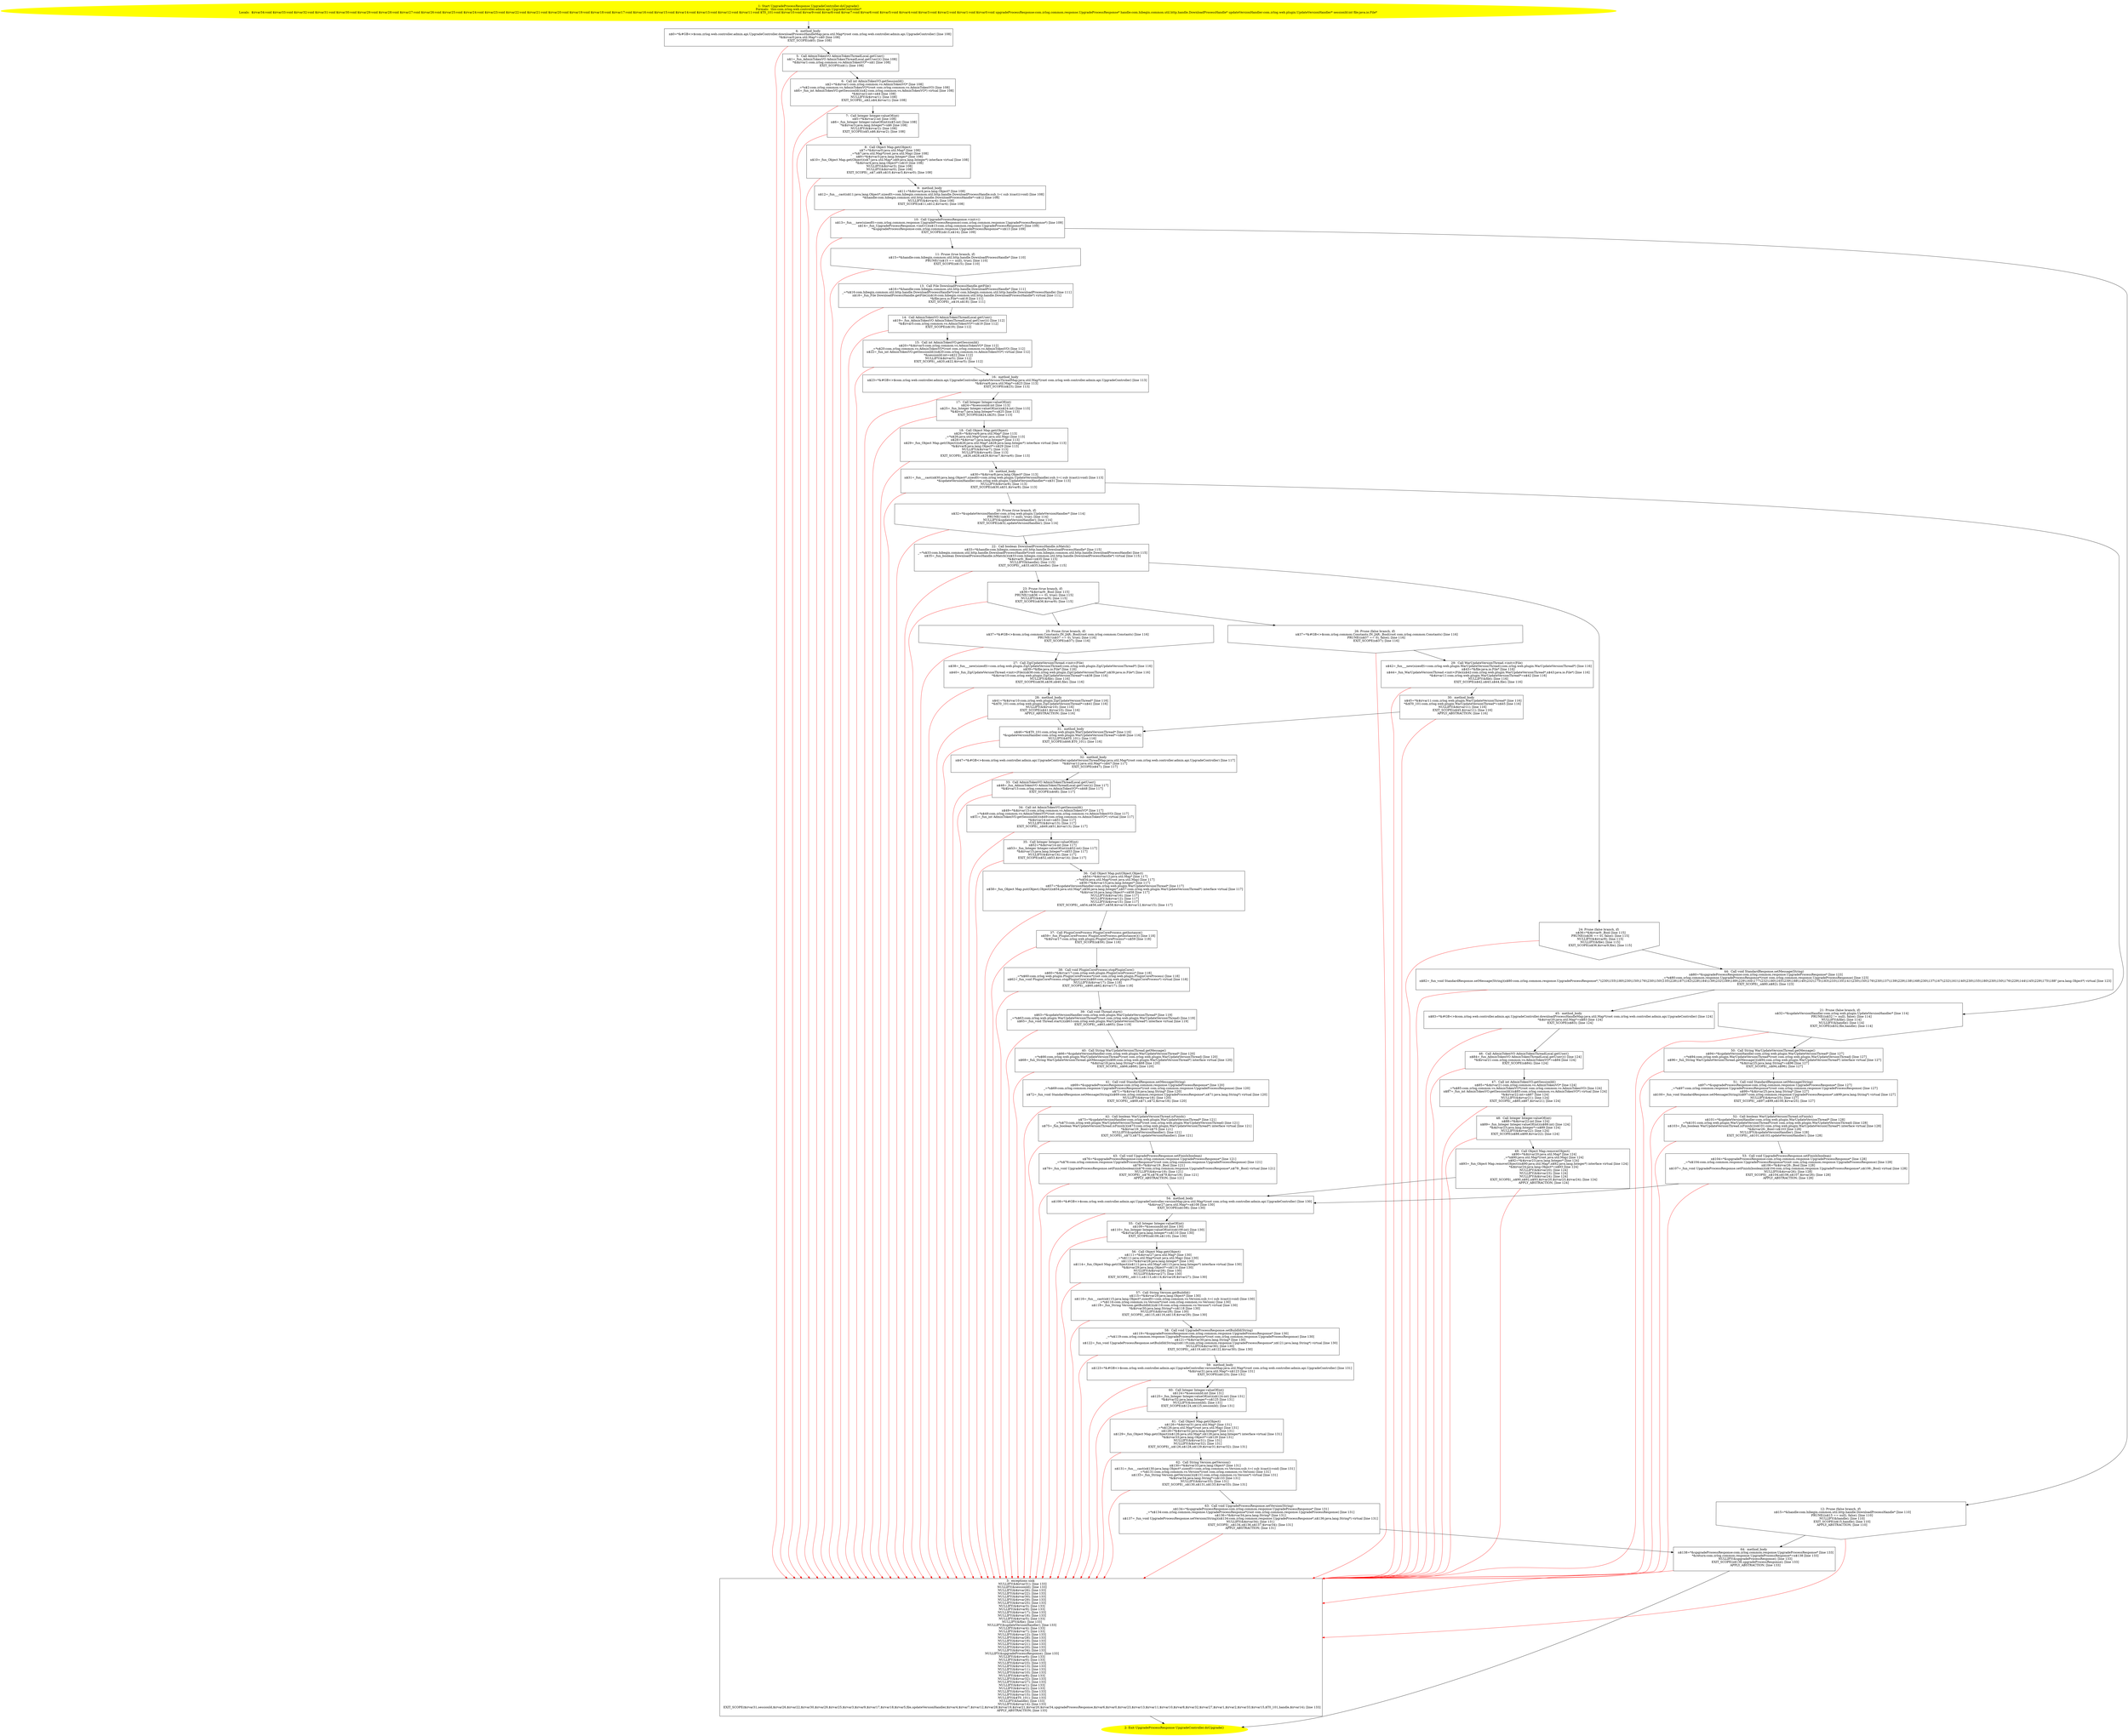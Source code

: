 /* @generated */
digraph cfg {
"com.zrlog.web.controller.admin.api.UpgradeController.doUpgrade():com.zrlog.common.response.UpgradePr.4b87a4b6a3f26d33a141ac6c52c31f8b_1" [label="1: Start UpgradeProcessResponse UpgradeController.doUpgrade()\nFormals:  this:com.zrlog.web.controller.admin.api.UpgradeController*\nLocals:  $irvar34:void $irvar33:void $irvar32:void $irvar31:void $irvar30:void $irvar29:void $irvar28:void $irvar27:void $irvar26:void $irvar25:void $irvar24:void $irvar23:void $irvar22:void $irvar21:void $irvar20:void $irvar19:void $irvar18:void $irvar17:void $irvar16:void $irvar15:void $irvar14:void $irvar13:void $irvar12:void $irvar11:void $T0_101:void $irvar10:void $irvar9:void $irvar8:void $irvar7:void $irvar6:void $irvar5:void $irvar4:void $irvar3:void $irvar2:void $irvar1:void $irvar0:void upgradeProcessResponse:com.zrlog.common.response.UpgradeProcessResponse* handle:com.hibegin.common.util.http.handle.DownloadProcessHandle* updateVersionHandler:com.zrlog.web.plugin.UpdateVersionHandler* sessionId:int file:java.io.File* \n  " color=yellow style=filled]
	

	 "com.zrlog.web.controller.admin.api.UpgradeController.doUpgrade():com.zrlog.common.response.UpgradePr.4b87a4b6a3f26d33a141ac6c52c31f8b_1" -> "com.zrlog.web.controller.admin.api.UpgradeController.doUpgrade():com.zrlog.common.response.UpgradePr.4b87a4b6a3f26d33a141ac6c52c31f8b_4" ;
"com.zrlog.web.controller.admin.api.UpgradeController.doUpgrade():com.zrlog.common.response.UpgradePr.4b87a4b6a3f26d33a141ac6c52c31f8b_2" [label="2: Exit UpgradeProcessResponse UpgradeController.doUpgrade() \n  " color=yellow style=filled]
	

"com.zrlog.web.controller.admin.api.UpgradeController.doUpgrade():com.zrlog.common.response.UpgradePr.4b87a4b6a3f26d33a141ac6c52c31f8b_3" [label="3:  exceptions sink \n   NULLIFY(&$irvar31); [line 133]\n  NULLIFY(&sessionId); [line 133]\n  NULLIFY(&$irvar26); [line 133]\n  NULLIFY(&$irvar22); [line 133]\n  NULLIFY(&$irvar30); [line 133]\n  NULLIFY(&$irvar29); [line 133]\n  NULLIFY(&$irvar25); [line 133]\n  NULLIFY(&$irvar3); [line 133]\n  NULLIFY(&$irvar9); [line 133]\n  NULLIFY(&$irvar17); [line 133]\n  NULLIFY(&$irvar18); [line 133]\n  NULLIFY(&$irvar5); [line 133]\n  NULLIFY(&file); [line 133]\n  NULLIFY(&updateVersionHandler); [line 133]\n  NULLIFY(&$irvar4); [line 133]\n  NULLIFY(&$irvar7); [line 133]\n  NULLIFY(&$irvar12); [line 133]\n  NULLIFY(&$irvar28); [line 133]\n  NULLIFY(&$irvar19); [line 133]\n  NULLIFY(&$irvar21); [line 133]\n  NULLIFY(&$irvar20); [line 133]\n  NULLIFY(&$irvar34); [line 133]\n  NULLIFY(&upgradeProcessResponse); [line 133]\n  NULLIFY(&$irvar6); [line 133]\n  NULLIFY(&$irvar0); [line 133]\n  NULLIFY(&$irvar23); [line 133]\n  NULLIFY(&$irvar13); [line 133]\n  NULLIFY(&$irvar11); [line 133]\n  NULLIFY(&$irvar10); [line 133]\n  NULLIFY(&$irvar8); [line 133]\n  NULLIFY(&$irvar32); [line 133]\n  NULLIFY(&$irvar27); [line 133]\n  NULLIFY(&$irvar1); [line 133]\n  NULLIFY(&$irvar2); [line 133]\n  NULLIFY(&$irvar33); [line 133]\n  NULLIFY(&$irvar15); [line 133]\n  NULLIFY(&$T0_101); [line 133]\n  NULLIFY(&handle); [line 133]\n  NULLIFY(&$irvar14); [line 133]\n  EXIT_SCOPE($irvar31,sessionId,$irvar26,$irvar22,$irvar30,$irvar29,$irvar25,$irvar3,$irvar9,$irvar17,$irvar18,$irvar5,file,updateVersionHandler,$irvar4,$irvar7,$irvar12,$irvar28,$irvar19,$irvar21,$irvar20,$irvar34,upgradeProcessResponse,$irvar6,$irvar0,$irvar23,$irvar13,$irvar11,$irvar10,$irvar8,$irvar32,$irvar27,$irvar1,$irvar2,$irvar33,$irvar15,$T0_101,handle,$irvar14); [line 133]\n  APPLY_ABSTRACTION; [line 133]\n " shape="box"]
	

	 "com.zrlog.web.controller.admin.api.UpgradeController.doUpgrade():com.zrlog.common.response.UpgradePr.4b87a4b6a3f26d33a141ac6c52c31f8b_3" -> "com.zrlog.web.controller.admin.api.UpgradeController.doUpgrade():com.zrlog.common.response.UpgradePr.4b87a4b6a3f26d33a141ac6c52c31f8b_2" ;
"com.zrlog.web.controller.admin.api.UpgradeController.doUpgrade():com.zrlog.common.response.UpgradePr.4b87a4b6a3f26d33a141ac6c52c31f8b_4" [label="4:  method_body \n   n$0=*&#GB<>$com.zrlog.web.controller.admin.api.UpgradeController.downloadProcessHandleMap:java.util.Map*(root com.zrlog.web.controller.admin.api.UpgradeController) [line 108]\n  *&$irvar0:java.util.Map*=n$0 [line 108]\n  EXIT_SCOPE(n$0); [line 108]\n " shape="box"]
	

	 "com.zrlog.web.controller.admin.api.UpgradeController.doUpgrade():com.zrlog.common.response.UpgradePr.4b87a4b6a3f26d33a141ac6c52c31f8b_4" -> "com.zrlog.web.controller.admin.api.UpgradeController.doUpgrade():com.zrlog.common.response.UpgradePr.4b87a4b6a3f26d33a141ac6c52c31f8b_5" ;
	 "com.zrlog.web.controller.admin.api.UpgradeController.doUpgrade():com.zrlog.common.response.UpgradePr.4b87a4b6a3f26d33a141ac6c52c31f8b_4" -> "com.zrlog.web.controller.admin.api.UpgradeController.doUpgrade():com.zrlog.common.response.UpgradePr.4b87a4b6a3f26d33a141ac6c52c31f8b_3" [color="red" ];
"com.zrlog.web.controller.admin.api.UpgradeController.doUpgrade():com.zrlog.common.response.UpgradePr.4b87a4b6a3f26d33a141ac6c52c31f8b_5" [label="5:  Call AdminTokenVO AdminTokenThreadLocal.getUser() \n   n$1=_fun_AdminTokenVO AdminTokenThreadLocal.getUser()() [line 108]\n  *&$irvar1:com.zrlog.common.vo.AdminTokenVO*=n$1 [line 108]\n  EXIT_SCOPE(n$1); [line 108]\n " shape="box"]
	

	 "com.zrlog.web.controller.admin.api.UpgradeController.doUpgrade():com.zrlog.common.response.UpgradePr.4b87a4b6a3f26d33a141ac6c52c31f8b_5" -> "com.zrlog.web.controller.admin.api.UpgradeController.doUpgrade():com.zrlog.common.response.UpgradePr.4b87a4b6a3f26d33a141ac6c52c31f8b_6" ;
	 "com.zrlog.web.controller.admin.api.UpgradeController.doUpgrade():com.zrlog.common.response.UpgradePr.4b87a4b6a3f26d33a141ac6c52c31f8b_5" -> "com.zrlog.web.controller.admin.api.UpgradeController.doUpgrade():com.zrlog.common.response.UpgradePr.4b87a4b6a3f26d33a141ac6c52c31f8b_3" [color="red" ];
"com.zrlog.web.controller.admin.api.UpgradeController.doUpgrade():com.zrlog.common.response.UpgradePr.4b87a4b6a3f26d33a141ac6c52c31f8b_6" [label="6:  Call int AdminTokenVO.getSessionId() \n   n$2=*&$irvar1:com.zrlog.common.vo.AdminTokenVO* [line 108]\n  _=*n$2:com.zrlog.common.vo.AdminTokenVO*(root com.zrlog.common.vo.AdminTokenVO) [line 108]\n  n$4=_fun_int AdminTokenVO.getSessionId()(n$2:com.zrlog.common.vo.AdminTokenVO*) virtual [line 108]\n  *&$irvar2:int=n$4 [line 108]\n  NULLIFY(&$irvar1); [line 108]\n  EXIT_SCOPE(_,n$2,n$4,$irvar1); [line 108]\n " shape="box"]
	

	 "com.zrlog.web.controller.admin.api.UpgradeController.doUpgrade():com.zrlog.common.response.UpgradePr.4b87a4b6a3f26d33a141ac6c52c31f8b_6" -> "com.zrlog.web.controller.admin.api.UpgradeController.doUpgrade():com.zrlog.common.response.UpgradePr.4b87a4b6a3f26d33a141ac6c52c31f8b_7" ;
	 "com.zrlog.web.controller.admin.api.UpgradeController.doUpgrade():com.zrlog.common.response.UpgradePr.4b87a4b6a3f26d33a141ac6c52c31f8b_6" -> "com.zrlog.web.controller.admin.api.UpgradeController.doUpgrade():com.zrlog.common.response.UpgradePr.4b87a4b6a3f26d33a141ac6c52c31f8b_3" [color="red" ];
"com.zrlog.web.controller.admin.api.UpgradeController.doUpgrade():com.zrlog.common.response.UpgradePr.4b87a4b6a3f26d33a141ac6c52c31f8b_7" [label="7:  Call Integer Integer.valueOf(int) \n   n$5=*&$irvar2:int [line 108]\n  n$6=_fun_Integer Integer.valueOf(int)(n$5:int) [line 108]\n  *&$irvar3:java.lang.Integer*=n$6 [line 108]\n  NULLIFY(&$irvar2); [line 108]\n  EXIT_SCOPE(n$5,n$6,$irvar2); [line 108]\n " shape="box"]
	

	 "com.zrlog.web.controller.admin.api.UpgradeController.doUpgrade():com.zrlog.common.response.UpgradePr.4b87a4b6a3f26d33a141ac6c52c31f8b_7" -> "com.zrlog.web.controller.admin.api.UpgradeController.doUpgrade():com.zrlog.common.response.UpgradePr.4b87a4b6a3f26d33a141ac6c52c31f8b_8" ;
	 "com.zrlog.web.controller.admin.api.UpgradeController.doUpgrade():com.zrlog.common.response.UpgradePr.4b87a4b6a3f26d33a141ac6c52c31f8b_7" -> "com.zrlog.web.controller.admin.api.UpgradeController.doUpgrade():com.zrlog.common.response.UpgradePr.4b87a4b6a3f26d33a141ac6c52c31f8b_3" [color="red" ];
"com.zrlog.web.controller.admin.api.UpgradeController.doUpgrade():com.zrlog.common.response.UpgradePr.4b87a4b6a3f26d33a141ac6c52c31f8b_8" [label="8:  Call Object Map.get(Object) \n   n$7=*&$irvar0:java.util.Map* [line 108]\n  _=*n$7:java.util.Map*(root java.util.Map) [line 108]\n  n$9=*&$irvar3:java.lang.Integer* [line 108]\n  n$10=_fun_Object Map.get(Object)(n$7:java.util.Map*,n$9:java.lang.Integer*) interface virtual [line 108]\n  *&$irvar4:java.lang.Object*=n$10 [line 108]\n  NULLIFY(&$irvar3); [line 108]\n  NULLIFY(&$irvar0); [line 108]\n  EXIT_SCOPE(_,n$7,n$9,n$10,$irvar3,$irvar0); [line 108]\n " shape="box"]
	

	 "com.zrlog.web.controller.admin.api.UpgradeController.doUpgrade():com.zrlog.common.response.UpgradePr.4b87a4b6a3f26d33a141ac6c52c31f8b_8" -> "com.zrlog.web.controller.admin.api.UpgradeController.doUpgrade():com.zrlog.common.response.UpgradePr.4b87a4b6a3f26d33a141ac6c52c31f8b_9" ;
	 "com.zrlog.web.controller.admin.api.UpgradeController.doUpgrade():com.zrlog.common.response.UpgradePr.4b87a4b6a3f26d33a141ac6c52c31f8b_8" -> "com.zrlog.web.controller.admin.api.UpgradeController.doUpgrade():com.zrlog.common.response.UpgradePr.4b87a4b6a3f26d33a141ac6c52c31f8b_3" [color="red" ];
"com.zrlog.web.controller.admin.api.UpgradeController.doUpgrade():com.zrlog.common.response.UpgradePr.4b87a4b6a3f26d33a141ac6c52c31f8b_9" [label="9:  method_body \n   n$11=*&$irvar4:java.lang.Object* [line 108]\n  n$12=_fun___cast(n$11:java.lang.Object*,sizeof(t=com.hibegin.common.util.http.handle.DownloadProcessHandle;sub_t=( sub )(cast)):void) [line 108]\n  *&handle:com.hibegin.common.util.http.handle.DownloadProcessHandle*=n$12 [line 108]\n  NULLIFY(&$irvar4); [line 108]\n  EXIT_SCOPE(n$11,n$12,$irvar4); [line 108]\n " shape="box"]
	

	 "com.zrlog.web.controller.admin.api.UpgradeController.doUpgrade():com.zrlog.common.response.UpgradePr.4b87a4b6a3f26d33a141ac6c52c31f8b_9" -> "com.zrlog.web.controller.admin.api.UpgradeController.doUpgrade():com.zrlog.common.response.UpgradePr.4b87a4b6a3f26d33a141ac6c52c31f8b_10" ;
	 "com.zrlog.web.controller.admin.api.UpgradeController.doUpgrade():com.zrlog.common.response.UpgradePr.4b87a4b6a3f26d33a141ac6c52c31f8b_9" -> "com.zrlog.web.controller.admin.api.UpgradeController.doUpgrade():com.zrlog.common.response.UpgradePr.4b87a4b6a3f26d33a141ac6c52c31f8b_3" [color="red" ];
"com.zrlog.web.controller.admin.api.UpgradeController.doUpgrade():com.zrlog.common.response.UpgradePr.4b87a4b6a3f26d33a141ac6c52c31f8b_10" [label="10:  Call UpgradeProcessResponse.<init>() \n   n$13=_fun___new(sizeof(t=com.zrlog.common.response.UpgradeProcessResponse):com.zrlog.common.response.UpgradeProcessResponse*) [line 109]\n  n$14=_fun_UpgradeProcessResponse.<init>()(n$13:com.zrlog.common.response.UpgradeProcessResponse*) [line 109]\n  *&upgradeProcessResponse:com.zrlog.common.response.UpgradeProcessResponse*=n$13 [line 109]\n  EXIT_SCOPE(n$13,n$14); [line 109]\n " shape="box"]
	

	 "com.zrlog.web.controller.admin.api.UpgradeController.doUpgrade():com.zrlog.common.response.UpgradePr.4b87a4b6a3f26d33a141ac6c52c31f8b_10" -> "com.zrlog.web.controller.admin.api.UpgradeController.doUpgrade():com.zrlog.common.response.UpgradePr.4b87a4b6a3f26d33a141ac6c52c31f8b_11" ;
	 "com.zrlog.web.controller.admin.api.UpgradeController.doUpgrade():com.zrlog.common.response.UpgradePr.4b87a4b6a3f26d33a141ac6c52c31f8b_10" -> "com.zrlog.web.controller.admin.api.UpgradeController.doUpgrade():com.zrlog.common.response.UpgradePr.4b87a4b6a3f26d33a141ac6c52c31f8b_12" ;
	 "com.zrlog.web.controller.admin.api.UpgradeController.doUpgrade():com.zrlog.common.response.UpgradePr.4b87a4b6a3f26d33a141ac6c52c31f8b_10" -> "com.zrlog.web.controller.admin.api.UpgradeController.doUpgrade():com.zrlog.common.response.UpgradePr.4b87a4b6a3f26d33a141ac6c52c31f8b_3" [color="red" ];
"com.zrlog.web.controller.admin.api.UpgradeController.doUpgrade():com.zrlog.common.response.UpgradePr.4b87a4b6a3f26d33a141ac6c52c31f8b_11" [label="11: Prune (true branch, if) \n   n$15=*&handle:com.hibegin.common.util.http.handle.DownloadProcessHandle* [line 110]\n  PRUNE(!(n$15 == null), true); [line 110]\n  EXIT_SCOPE(n$15); [line 110]\n " shape="invhouse"]
	

	 "com.zrlog.web.controller.admin.api.UpgradeController.doUpgrade():com.zrlog.common.response.UpgradePr.4b87a4b6a3f26d33a141ac6c52c31f8b_11" -> "com.zrlog.web.controller.admin.api.UpgradeController.doUpgrade():com.zrlog.common.response.UpgradePr.4b87a4b6a3f26d33a141ac6c52c31f8b_13" ;
	 "com.zrlog.web.controller.admin.api.UpgradeController.doUpgrade():com.zrlog.common.response.UpgradePr.4b87a4b6a3f26d33a141ac6c52c31f8b_11" -> "com.zrlog.web.controller.admin.api.UpgradeController.doUpgrade():com.zrlog.common.response.UpgradePr.4b87a4b6a3f26d33a141ac6c52c31f8b_3" [color="red" ];
"com.zrlog.web.controller.admin.api.UpgradeController.doUpgrade():com.zrlog.common.response.UpgradePr.4b87a4b6a3f26d33a141ac6c52c31f8b_12" [label="12: Prune (false branch, if) \n   n$15=*&handle:com.hibegin.common.util.http.handle.DownloadProcessHandle* [line 110]\n  PRUNE((n$15 == null), false); [line 110]\n  NULLIFY(&handle); [line 110]\n  EXIT_SCOPE(n$15,handle); [line 110]\n  APPLY_ABSTRACTION; [line 110]\n " shape="invhouse"]
	

	 "com.zrlog.web.controller.admin.api.UpgradeController.doUpgrade():com.zrlog.common.response.UpgradePr.4b87a4b6a3f26d33a141ac6c52c31f8b_12" -> "com.zrlog.web.controller.admin.api.UpgradeController.doUpgrade():com.zrlog.common.response.UpgradePr.4b87a4b6a3f26d33a141ac6c52c31f8b_64" ;
	 "com.zrlog.web.controller.admin.api.UpgradeController.doUpgrade():com.zrlog.common.response.UpgradePr.4b87a4b6a3f26d33a141ac6c52c31f8b_12" -> "com.zrlog.web.controller.admin.api.UpgradeController.doUpgrade():com.zrlog.common.response.UpgradePr.4b87a4b6a3f26d33a141ac6c52c31f8b_3" [color="red" ];
"com.zrlog.web.controller.admin.api.UpgradeController.doUpgrade():com.zrlog.common.response.UpgradePr.4b87a4b6a3f26d33a141ac6c52c31f8b_13" [label="13:  Call File DownloadProcessHandle.getFile() \n   n$16=*&handle:com.hibegin.common.util.http.handle.DownloadProcessHandle* [line 111]\n  _=*n$16:com.hibegin.common.util.http.handle.DownloadProcessHandle*(root com.hibegin.common.util.http.handle.DownloadProcessHandle) [line 111]\n  n$18=_fun_File DownloadProcessHandle.getFile()(n$16:com.hibegin.common.util.http.handle.DownloadProcessHandle*) virtual [line 111]\n  *&file:java.io.File*=n$18 [line 111]\n  EXIT_SCOPE(_,n$16,n$18); [line 111]\n " shape="box"]
	

	 "com.zrlog.web.controller.admin.api.UpgradeController.doUpgrade():com.zrlog.common.response.UpgradePr.4b87a4b6a3f26d33a141ac6c52c31f8b_13" -> "com.zrlog.web.controller.admin.api.UpgradeController.doUpgrade():com.zrlog.common.response.UpgradePr.4b87a4b6a3f26d33a141ac6c52c31f8b_14" ;
	 "com.zrlog.web.controller.admin.api.UpgradeController.doUpgrade():com.zrlog.common.response.UpgradePr.4b87a4b6a3f26d33a141ac6c52c31f8b_13" -> "com.zrlog.web.controller.admin.api.UpgradeController.doUpgrade():com.zrlog.common.response.UpgradePr.4b87a4b6a3f26d33a141ac6c52c31f8b_3" [color="red" ];
"com.zrlog.web.controller.admin.api.UpgradeController.doUpgrade():com.zrlog.common.response.UpgradePr.4b87a4b6a3f26d33a141ac6c52c31f8b_14" [label="14:  Call AdminTokenVO AdminTokenThreadLocal.getUser() \n   n$19=_fun_AdminTokenVO AdminTokenThreadLocal.getUser()() [line 112]\n  *&$irvar5:com.zrlog.common.vo.AdminTokenVO*=n$19 [line 112]\n  EXIT_SCOPE(n$19); [line 112]\n " shape="box"]
	

	 "com.zrlog.web.controller.admin.api.UpgradeController.doUpgrade():com.zrlog.common.response.UpgradePr.4b87a4b6a3f26d33a141ac6c52c31f8b_14" -> "com.zrlog.web.controller.admin.api.UpgradeController.doUpgrade():com.zrlog.common.response.UpgradePr.4b87a4b6a3f26d33a141ac6c52c31f8b_15" ;
	 "com.zrlog.web.controller.admin.api.UpgradeController.doUpgrade():com.zrlog.common.response.UpgradePr.4b87a4b6a3f26d33a141ac6c52c31f8b_14" -> "com.zrlog.web.controller.admin.api.UpgradeController.doUpgrade():com.zrlog.common.response.UpgradePr.4b87a4b6a3f26d33a141ac6c52c31f8b_3" [color="red" ];
"com.zrlog.web.controller.admin.api.UpgradeController.doUpgrade():com.zrlog.common.response.UpgradePr.4b87a4b6a3f26d33a141ac6c52c31f8b_15" [label="15:  Call int AdminTokenVO.getSessionId() \n   n$20=*&$irvar5:com.zrlog.common.vo.AdminTokenVO* [line 112]\n  _=*n$20:com.zrlog.common.vo.AdminTokenVO*(root com.zrlog.common.vo.AdminTokenVO) [line 112]\n  n$22=_fun_int AdminTokenVO.getSessionId()(n$20:com.zrlog.common.vo.AdminTokenVO*) virtual [line 112]\n  *&sessionId:int=n$22 [line 112]\n  NULLIFY(&$irvar5); [line 112]\n  EXIT_SCOPE(_,n$20,n$22,$irvar5); [line 112]\n " shape="box"]
	

	 "com.zrlog.web.controller.admin.api.UpgradeController.doUpgrade():com.zrlog.common.response.UpgradePr.4b87a4b6a3f26d33a141ac6c52c31f8b_15" -> "com.zrlog.web.controller.admin.api.UpgradeController.doUpgrade():com.zrlog.common.response.UpgradePr.4b87a4b6a3f26d33a141ac6c52c31f8b_16" ;
	 "com.zrlog.web.controller.admin.api.UpgradeController.doUpgrade():com.zrlog.common.response.UpgradePr.4b87a4b6a3f26d33a141ac6c52c31f8b_15" -> "com.zrlog.web.controller.admin.api.UpgradeController.doUpgrade():com.zrlog.common.response.UpgradePr.4b87a4b6a3f26d33a141ac6c52c31f8b_3" [color="red" ];
"com.zrlog.web.controller.admin.api.UpgradeController.doUpgrade():com.zrlog.common.response.UpgradePr.4b87a4b6a3f26d33a141ac6c52c31f8b_16" [label="16:  method_body \n   n$23=*&#GB<>$com.zrlog.web.controller.admin.api.UpgradeController.updateVersionThreadMap:java.util.Map*(root com.zrlog.web.controller.admin.api.UpgradeController) [line 113]\n  *&$irvar6:java.util.Map*=n$23 [line 113]\n  EXIT_SCOPE(n$23); [line 113]\n " shape="box"]
	

	 "com.zrlog.web.controller.admin.api.UpgradeController.doUpgrade():com.zrlog.common.response.UpgradePr.4b87a4b6a3f26d33a141ac6c52c31f8b_16" -> "com.zrlog.web.controller.admin.api.UpgradeController.doUpgrade():com.zrlog.common.response.UpgradePr.4b87a4b6a3f26d33a141ac6c52c31f8b_17" ;
	 "com.zrlog.web.controller.admin.api.UpgradeController.doUpgrade():com.zrlog.common.response.UpgradePr.4b87a4b6a3f26d33a141ac6c52c31f8b_16" -> "com.zrlog.web.controller.admin.api.UpgradeController.doUpgrade():com.zrlog.common.response.UpgradePr.4b87a4b6a3f26d33a141ac6c52c31f8b_3" [color="red" ];
"com.zrlog.web.controller.admin.api.UpgradeController.doUpgrade():com.zrlog.common.response.UpgradePr.4b87a4b6a3f26d33a141ac6c52c31f8b_17" [label="17:  Call Integer Integer.valueOf(int) \n   n$24=*&sessionId:int [line 113]\n  n$25=_fun_Integer Integer.valueOf(int)(n$24:int) [line 113]\n  *&$irvar7:java.lang.Integer*=n$25 [line 113]\n  EXIT_SCOPE(n$24,n$25); [line 113]\n " shape="box"]
	

	 "com.zrlog.web.controller.admin.api.UpgradeController.doUpgrade():com.zrlog.common.response.UpgradePr.4b87a4b6a3f26d33a141ac6c52c31f8b_17" -> "com.zrlog.web.controller.admin.api.UpgradeController.doUpgrade():com.zrlog.common.response.UpgradePr.4b87a4b6a3f26d33a141ac6c52c31f8b_18" ;
	 "com.zrlog.web.controller.admin.api.UpgradeController.doUpgrade():com.zrlog.common.response.UpgradePr.4b87a4b6a3f26d33a141ac6c52c31f8b_17" -> "com.zrlog.web.controller.admin.api.UpgradeController.doUpgrade():com.zrlog.common.response.UpgradePr.4b87a4b6a3f26d33a141ac6c52c31f8b_3" [color="red" ];
"com.zrlog.web.controller.admin.api.UpgradeController.doUpgrade():com.zrlog.common.response.UpgradePr.4b87a4b6a3f26d33a141ac6c52c31f8b_18" [label="18:  Call Object Map.get(Object) \n   n$26=*&$irvar6:java.util.Map* [line 113]\n  _=*n$26:java.util.Map*(root java.util.Map) [line 113]\n  n$28=*&$irvar7:java.lang.Integer* [line 113]\n  n$29=_fun_Object Map.get(Object)(n$26:java.util.Map*,n$28:java.lang.Integer*) interface virtual [line 113]\n  *&$irvar8:java.lang.Object*=n$29 [line 113]\n  NULLIFY(&$irvar7); [line 113]\n  NULLIFY(&$irvar6); [line 113]\n  EXIT_SCOPE(_,n$26,n$28,n$29,$irvar7,$irvar6); [line 113]\n " shape="box"]
	

	 "com.zrlog.web.controller.admin.api.UpgradeController.doUpgrade():com.zrlog.common.response.UpgradePr.4b87a4b6a3f26d33a141ac6c52c31f8b_18" -> "com.zrlog.web.controller.admin.api.UpgradeController.doUpgrade():com.zrlog.common.response.UpgradePr.4b87a4b6a3f26d33a141ac6c52c31f8b_19" ;
	 "com.zrlog.web.controller.admin.api.UpgradeController.doUpgrade():com.zrlog.common.response.UpgradePr.4b87a4b6a3f26d33a141ac6c52c31f8b_18" -> "com.zrlog.web.controller.admin.api.UpgradeController.doUpgrade():com.zrlog.common.response.UpgradePr.4b87a4b6a3f26d33a141ac6c52c31f8b_3" [color="red" ];
"com.zrlog.web.controller.admin.api.UpgradeController.doUpgrade():com.zrlog.common.response.UpgradePr.4b87a4b6a3f26d33a141ac6c52c31f8b_19" [label="19:  method_body \n   n$30=*&$irvar8:java.lang.Object* [line 113]\n  n$31=_fun___cast(n$30:java.lang.Object*,sizeof(t=com.zrlog.web.plugin.UpdateVersionHandler;sub_t=( sub )(cast)):void) [line 113]\n  *&updateVersionHandler:com.zrlog.web.plugin.UpdateVersionHandler*=n$31 [line 113]\n  NULLIFY(&$irvar8); [line 113]\n  EXIT_SCOPE(n$30,n$31,$irvar8); [line 113]\n " shape="box"]
	

	 "com.zrlog.web.controller.admin.api.UpgradeController.doUpgrade():com.zrlog.common.response.UpgradePr.4b87a4b6a3f26d33a141ac6c52c31f8b_19" -> "com.zrlog.web.controller.admin.api.UpgradeController.doUpgrade():com.zrlog.common.response.UpgradePr.4b87a4b6a3f26d33a141ac6c52c31f8b_20" ;
	 "com.zrlog.web.controller.admin.api.UpgradeController.doUpgrade():com.zrlog.common.response.UpgradePr.4b87a4b6a3f26d33a141ac6c52c31f8b_19" -> "com.zrlog.web.controller.admin.api.UpgradeController.doUpgrade():com.zrlog.common.response.UpgradePr.4b87a4b6a3f26d33a141ac6c52c31f8b_21" ;
	 "com.zrlog.web.controller.admin.api.UpgradeController.doUpgrade():com.zrlog.common.response.UpgradePr.4b87a4b6a3f26d33a141ac6c52c31f8b_19" -> "com.zrlog.web.controller.admin.api.UpgradeController.doUpgrade():com.zrlog.common.response.UpgradePr.4b87a4b6a3f26d33a141ac6c52c31f8b_3" [color="red" ];
"com.zrlog.web.controller.admin.api.UpgradeController.doUpgrade():com.zrlog.common.response.UpgradePr.4b87a4b6a3f26d33a141ac6c52c31f8b_20" [label="20: Prune (true branch, if) \n   n$32=*&updateVersionHandler:com.zrlog.web.plugin.UpdateVersionHandler* [line 114]\n  PRUNE(!(n$32 != null), true); [line 114]\n  NULLIFY(&updateVersionHandler); [line 114]\n  EXIT_SCOPE(n$32,updateVersionHandler); [line 114]\n " shape="invhouse"]
	

	 "com.zrlog.web.controller.admin.api.UpgradeController.doUpgrade():com.zrlog.common.response.UpgradePr.4b87a4b6a3f26d33a141ac6c52c31f8b_20" -> "com.zrlog.web.controller.admin.api.UpgradeController.doUpgrade():com.zrlog.common.response.UpgradePr.4b87a4b6a3f26d33a141ac6c52c31f8b_22" ;
	 "com.zrlog.web.controller.admin.api.UpgradeController.doUpgrade():com.zrlog.common.response.UpgradePr.4b87a4b6a3f26d33a141ac6c52c31f8b_20" -> "com.zrlog.web.controller.admin.api.UpgradeController.doUpgrade():com.zrlog.common.response.UpgradePr.4b87a4b6a3f26d33a141ac6c52c31f8b_3" [color="red" ];
"com.zrlog.web.controller.admin.api.UpgradeController.doUpgrade():com.zrlog.common.response.UpgradePr.4b87a4b6a3f26d33a141ac6c52c31f8b_21" [label="21: Prune (false branch, if) \n   n$32=*&updateVersionHandler:com.zrlog.web.plugin.UpdateVersionHandler* [line 114]\n  PRUNE((n$32 != null), false); [line 114]\n  NULLIFY(&file); [line 114]\n  NULLIFY(&handle); [line 114]\n  EXIT_SCOPE(n$32,file,handle); [line 114]\n " shape="invhouse"]
	

	 "com.zrlog.web.controller.admin.api.UpgradeController.doUpgrade():com.zrlog.common.response.UpgradePr.4b87a4b6a3f26d33a141ac6c52c31f8b_21" -> "com.zrlog.web.controller.admin.api.UpgradeController.doUpgrade():com.zrlog.common.response.UpgradePr.4b87a4b6a3f26d33a141ac6c52c31f8b_50" ;
	 "com.zrlog.web.controller.admin.api.UpgradeController.doUpgrade():com.zrlog.common.response.UpgradePr.4b87a4b6a3f26d33a141ac6c52c31f8b_21" -> "com.zrlog.web.controller.admin.api.UpgradeController.doUpgrade():com.zrlog.common.response.UpgradePr.4b87a4b6a3f26d33a141ac6c52c31f8b_3" [color="red" ];
"com.zrlog.web.controller.admin.api.UpgradeController.doUpgrade():com.zrlog.common.response.UpgradePr.4b87a4b6a3f26d33a141ac6c52c31f8b_22" [label="22:  Call boolean DownloadProcessHandle.isMatch() \n   n$33=*&handle:com.hibegin.common.util.http.handle.DownloadProcessHandle* [line 115]\n  _=*n$33:com.hibegin.common.util.http.handle.DownloadProcessHandle*(root com.hibegin.common.util.http.handle.DownloadProcessHandle) [line 115]\n  n$35=_fun_boolean DownloadProcessHandle.isMatch()(n$33:com.hibegin.common.util.http.handle.DownloadProcessHandle*) virtual [line 115]\n  *&$irvar9:_Bool=n$35 [line 115]\n  NULLIFY(&handle); [line 115]\n  EXIT_SCOPE(_,n$33,n$35,handle); [line 115]\n " shape="box"]
	

	 "com.zrlog.web.controller.admin.api.UpgradeController.doUpgrade():com.zrlog.common.response.UpgradePr.4b87a4b6a3f26d33a141ac6c52c31f8b_22" -> "com.zrlog.web.controller.admin.api.UpgradeController.doUpgrade():com.zrlog.common.response.UpgradePr.4b87a4b6a3f26d33a141ac6c52c31f8b_23" ;
	 "com.zrlog.web.controller.admin.api.UpgradeController.doUpgrade():com.zrlog.common.response.UpgradePr.4b87a4b6a3f26d33a141ac6c52c31f8b_22" -> "com.zrlog.web.controller.admin.api.UpgradeController.doUpgrade():com.zrlog.common.response.UpgradePr.4b87a4b6a3f26d33a141ac6c52c31f8b_24" ;
	 "com.zrlog.web.controller.admin.api.UpgradeController.doUpgrade():com.zrlog.common.response.UpgradePr.4b87a4b6a3f26d33a141ac6c52c31f8b_22" -> "com.zrlog.web.controller.admin.api.UpgradeController.doUpgrade():com.zrlog.common.response.UpgradePr.4b87a4b6a3f26d33a141ac6c52c31f8b_3" [color="red" ];
"com.zrlog.web.controller.admin.api.UpgradeController.doUpgrade():com.zrlog.common.response.UpgradePr.4b87a4b6a3f26d33a141ac6c52c31f8b_23" [label="23: Prune (true branch, if) \n   n$36=*&$irvar9:_Bool [line 115]\n  PRUNE(!(n$36 == 0), true); [line 115]\n  NULLIFY(&$irvar9); [line 115]\n  EXIT_SCOPE(n$36,$irvar9); [line 115]\n " shape="invhouse"]
	

	 "com.zrlog.web.controller.admin.api.UpgradeController.doUpgrade():com.zrlog.common.response.UpgradePr.4b87a4b6a3f26d33a141ac6c52c31f8b_23" -> "com.zrlog.web.controller.admin.api.UpgradeController.doUpgrade():com.zrlog.common.response.UpgradePr.4b87a4b6a3f26d33a141ac6c52c31f8b_25" ;
	 "com.zrlog.web.controller.admin.api.UpgradeController.doUpgrade():com.zrlog.common.response.UpgradePr.4b87a4b6a3f26d33a141ac6c52c31f8b_23" -> "com.zrlog.web.controller.admin.api.UpgradeController.doUpgrade():com.zrlog.common.response.UpgradePr.4b87a4b6a3f26d33a141ac6c52c31f8b_26" ;
	 "com.zrlog.web.controller.admin.api.UpgradeController.doUpgrade():com.zrlog.common.response.UpgradePr.4b87a4b6a3f26d33a141ac6c52c31f8b_23" -> "com.zrlog.web.controller.admin.api.UpgradeController.doUpgrade():com.zrlog.common.response.UpgradePr.4b87a4b6a3f26d33a141ac6c52c31f8b_3" [color="red" ];
"com.zrlog.web.controller.admin.api.UpgradeController.doUpgrade():com.zrlog.common.response.UpgradePr.4b87a4b6a3f26d33a141ac6c52c31f8b_24" [label="24: Prune (false branch, if) \n   n$36=*&$irvar9:_Bool [line 115]\n  PRUNE((n$36 == 0), false); [line 115]\n  NULLIFY(&$irvar9); [line 115]\n  NULLIFY(&file); [line 115]\n  EXIT_SCOPE(n$36,$irvar9,file); [line 115]\n " shape="invhouse"]
	

	 "com.zrlog.web.controller.admin.api.UpgradeController.doUpgrade():com.zrlog.common.response.UpgradePr.4b87a4b6a3f26d33a141ac6c52c31f8b_24" -> "com.zrlog.web.controller.admin.api.UpgradeController.doUpgrade():com.zrlog.common.response.UpgradePr.4b87a4b6a3f26d33a141ac6c52c31f8b_44" ;
	 "com.zrlog.web.controller.admin.api.UpgradeController.doUpgrade():com.zrlog.common.response.UpgradePr.4b87a4b6a3f26d33a141ac6c52c31f8b_24" -> "com.zrlog.web.controller.admin.api.UpgradeController.doUpgrade():com.zrlog.common.response.UpgradePr.4b87a4b6a3f26d33a141ac6c52c31f8b_3" [color="red" ];
"com.zrlog.web.controller.admin.api.UpgradeController.doUpgrade():com.zrlog.common.response.UpgradePr.4b87a4b6a3f26d33a141ac6c52c31f8b_25" [label="25: Prune (true branch, if) \n   n$37=*&#GB<>$com.zrlog.common.Constants.IN_JAR:_Bool(root com.zrlog.common.Constants) [line 116]\n  PRUNE(!(n$37 == 0), true); [line 116]\n  EXIT_SCOPE(n$37); [line 116]\n " shape="invhouse"]
	

	 "com.zrlog.web.controller.admin.api.UpgradeController.doUpgrade():com.zrlog.common.response.UpgradePr.4b87a4b6a3f26d33a141ac6c52c31f8b_25" -> "com.zrlog.web.controller.admin.api.UpgradeController.doUpgrade():com.zrlog.common.response.UpgradePr.4b87a4b6a3f26d33a141ac6c52c31f8b_27" ;
	 "com.zrlog.web.controller.admin.api.UpgradeController.doUpgrade():com.zrlog.common.response.UpgradePr.4b87a4b6a3f26d33a141ac6c52c31f8b_25" -> "com.zrlog.web.controller.admin.api.UpgradeController.doUpgrade():com.zrlog.common.response.UpgradePr.4b87a4b6a3f26d33a141ac6c52c31f8b_3" [color="red" ];
"com.zrlog.web.controller.admin.api.UpgradeController.doUpgrade():com.zrlog.common.response.UpgradePr.4b87a4b6a3f26d33a141ac6c52c31f8b_26" [label="26: Prune (false branch, if) \n   n$37=*&#GB<>$com.zrlog.common.Constants.IN_JAR:_Bool(root com.zrlog.common.Constants) [line 116]\n  PRUNE((n$37 == 0), false); [line 116]\n  EXIT_SCOPE(n$37); [line 116]\n " shape="invhouse"]
	

	 "com.zrlog.web.controller.admin.api.UpgradeController.doUpgrade():com.zrlog.common.response.UpgradePr.4b87a4b6a3f26d33a141ac6c52c31f8b_26" -> "com.zrlog.web.controller.admin.api.UpgradeController.doUpgrade():com.zrlog.common.response.UpgradePr.4b87a4b6a3f26d33a141ac6c52c31f8b_29" ;
	 "com.zrlog.web.controller.admin.api.UpgradeController.doUpgrade():com.zrlog.common.response.UpgradePr.4b87a4b6a3f26d33a141ac6c52c31f8b_26" -> "com.zrlog.web.controller.admin.api.UpgradeController.doUpgrade():com.zrlog.common.response.UpgradePr.4b87a4b6a3f26d33a141ac6c52c31f8b_3" [color="red" ];
"com.zrlog.web.controller.admin.api.UpgradeController.doUpgrade():com.zrlog.common.response.UpgradePr.4b87a4b6a3f26d33a141ac6c52c31f8b_27" [label="27:  Call ZipUpdateVersionThread.<init>(File) \n   n$38=_fun___new(sizeof(t=com.zrlog.web.plugin.ZipUpdateVersionThread):com.zrlog.web.plugin.ZipUpdateVersionThread*) [line 116]\n  n$39=*&file:java.io.File* [line 116]\n  n$40=_fun_ZipUpdateVersionThread.<init>(File)(n$38:com.zrlog.web.plugin.ZipUpdateVersionThread*,n$39:java.io.File*) [line 116]\n  *&$irvar10:com.zrlog.web.plugin.ZipUpdateVersionThread*=n$38 [line 116]\n  NULLIFY(&file); [line 116]\n  EXIT_SCOPE(n$38,n$39,n$40,file); [line 116]\n " shape="box"]
	

	 "com.zrlog.web.controller.admin.api.UpgradeController.doUpgrade():com.zrlog.common.response.UpgradePr.4b87a4b6a3f26d33a141ac6c52c31f8b_27" -> "com.zrlog.web.controller.admin.api.UpgradeController.doUpgrade():com.zrlog.common.response.UpgradePr.4b87a4b6a3f26d33a141ac6c52c31f8b_28" ;
	 "com.zrlog.web.controller.admin.api.UpgradeController.doUpgrade():com.zrlog.common.response.UpgradePr.4b87a4b6a3f26d33a141ac6c52c31f8b_27" -> "com.zrlog.web.controller.admin.api.UpgradeController.doUpgrade():com.zrlog.common.response.UpgradePr.4b87a4b6a3f26d33a141ac6c52c31f8b_3" [color="red" ];
"com.zrlog.web.controller.admin.api.UpgradeController.doUpgrade():com.zrlog.common.response.UpgradePr.4b87a4b6a3f26d33a141ac6c52c31f8b_28" [label="28:  method_body \n   n$41=*&$irvar10:com.zrlog.web.plugin.ZipUpdateVersionThread* [line 116]\n  *&$T0_101:com.zrlog.web.plugin.ZipUpdateVersionThread*=n$41 [line 116]\n  NULLIFY(&$irvar10); [line 116]\n  EXIT_SCOPE(n$41,$irvar10); [line 116]\n  APPLY_ABSTRACTION; [line 116]\n " shape="box"]
	

	 "com.zrlog.web.controller.admin.api.UpgradeController.doUpgrade():com.zrlog.common.response.UpgradePr.4b87a4b6a3f26d33a141ac6c52c31f8b_28" -> "com.zrlog.web.controller.admin.api.UpgradeController.doUpgrade():com.zrlog.common.response.UpgradePr.4b87a4b6a3f26d33a141ac6c52c31f8b_31" ;
	 "com.zrlog.web.controller.admin.api.UpgradeController.doUpgrade():com.zrlog.common.response.UpgradePr.4b87a4b6a3f26d33a141ac6c52c31f8b_28" -> "com.zrlog.web.controller.admin.api.UpgradeController.doUpgrade():com.zrlog.common.response.UpgradePr.4b87a4b6a3f26d33a141ac6c52c31f8b_3" [color="red" ];
"com.zrlog.web.controller.admin.api.UpgradeController.doUpgrade():com.zrlog.common.response.UpgradePr.4b87a4b6a3f26d33a141ac6c52c31f8b_29" [label="29:  Call WarUpdateVersionThread.<init>(File) \n   n$42=_fun___new(sizeof(t=com.zrlog.web.plugin.WarUpdateVersionThread):com.zrlog.web.plugin.WarUpdateVersionThread*) [line 116]\n  n$43=*&file:java.io.File* [line 116]\n  n$44=_fun_WarUpdateVersionThread.<init>(File)(n$42:com.zrlog.web.plugin.WarUpdateVersionThread*,n$43:java.io.File*) [line 116]\n  *&$irvar11:com.zrlog.web.plugin.WarUpdateVersionThread*=n$42 [line 116]\n  NULLIFY(&file); [line 116]\n  EXIT_SCOPE(n$42,n$43,n$44,file); [line 116]\n " shape="box"]
	

	 "com.zrlog.web.controller.admin.api.UpgradeController.doUpgrade():com.zrlog.common.response.UpgradePr.4b87a4b6a3f26d33a141ac6c52c31f8b_29" -> "com.zrlog.web.controller.admin.api.UpgradeController.doUpgrade():com.zrlog.common.response.UpgradePr.4b87a4b6a3f26d33a141ac6c52c31f8b_30" ;
	 "com.zrlog.web.controller.admin.api.UpgradeController.doUpgrade():com.zrlog.common.response.UpgradePr.4b87a4b6a3f26d33a141ac6c52c31f8b_29" -> "com.zrlog.web.controller.admin.api.UpgradeController.doUpgrade():com.zrlog.common.response.UpgradePr.4b87a4b6a3f26d33a141ac6c52c31f8b_3" [color="red" ];
"com.zrlog.web.controller.admin.api.UpgradeController.doUpgrade():com.zrlog.common.response.UpgradePr.4b87a4b6a3f26d33a141ac6c52c31f8b_30" [label="30:  method_body \n   n$45=*&$irvar11:com.zrlog.web.plugin.WarUpdateVersionThread* [line 116]\n  *&$T0_101:com.zrlog.web.plugin.WarUpdateVersionThread*=n$45 [line 116]\n  NULLIFY(&$irvar11); [line 116]\n  EXIT_SCOPE(n$45,$irvar11); [line 116]\n  APPLY_ABSTRACTION; [line 116]\n " shape="box"]
	

	 "com.zrlog.web.controller.admin.api.UpgradeController.doUpgrade():com.zrlog.common.response.UpgradePr.4b87a4b6a3f26d33a141ac6c52c31f8b_30" -> "com.zrlog.web.controller.admin.api.UpgradeController.doUpgrade():com.zrlog.common.response.UpgradePr.4b87a4b6a3f26d33a141ac6c52c31f8b_31" ;
	 "com.zrlog.web.controller.admin.api.UpgradeController.doUpgrade():com.zrlog.common.response.UpgradePr.4b87a4b6a3f26d33a141ac6c52c31f8b_30" -> "com.zrlog.web.controller.admin.api.UpgradeController.doUpgrade():com.zrlog.common.response.UpgradePr.4b87a4b6a3f26d33a141ac6c52c31f8b_3" [color="red" ];
"com.zrlog.web.controller.admin.api.UpgradeController.doUpgrade():com.zrlog.common.response.UpgradePr.4b87a4b6a3f26d33a141ac6c52c31f8b_31" [label="31:  method_body \n   n$46=*&$T0_101:com.zrlog.web.plugin.WarUpdateVersionThread* [line 116]\n  *&updateVersionHandler:com.zrlog.web.plugin.WarUpdateVersionThread*=n$46 [line 116]\n  NULLIFY(&$T0_101); [line 116]\n  EXIT_SCOPE(n$46,$T0_101); [line 116]\n " shape="box"]
	

	 "com.zrlog.web.controller.admin.api.UpgradeController.doUpgrade():com.zrlog.common.response.UpgradePr.4b87a4b6a3f26d33a141ac6c52c31f8b_31" -> "com.zrlog.web.controller.admin.api.UpgradeController.doUpgrade():com.zrlog.common.response.UpgradePr.4b87a4b6a3f26d33a141ac6c52c31f8b_32" ;
	 "com.zrlog.web.controller.admin.api.UpgradeController.doUpgrade():com.zrlog.common.response.UpgradePr.4b87a4b6a3f26d33a141ac6c52c31f8b_31" -> "com.zrlog.web.controller.admin.api.UpgradeController.doUpgrade():com.zrlog.common.response.UpgradePr.4b87a4b6a3f26d33a141ac6c52c31f8b_3" [color="red" ];
"com.zrlog.web.controller.admin.api.UpgradeController.doUpgrade():com.zrlog.common.response.UpgradePr.4b87a4b6a3f26d33a141ac6c52c31f8b_32" [label="32:  method_body \n   n$47=*&#GB<>$com.zrlog.web.controller.admin.api.UpgradeController.updateVersionThreadMap:java.util.Map*(root com.zrlog.web.controller.admin.api.UpgradeController) [line 117]\n  *&$irvar12:java.util.Map*=n$47 [line 117]\n  EXIT_SCOPE(n$47); [line 117]\n " shape="box"]
	

	 "com.zrlog.web.controller.admin.api.UpgradeController.doUpgrade():com.zrlog.common.response.UpgradePr.4b87a4b6a3f26d33a141ac6c52c31f8b_32" -> "com.zrlog.web.controller.admin.api.UpgradeController.doUpgrade():com.zrlog.common.response.UpgradePr.4b87a4b6a3f26d33a141ac6c52c31f8b_33" ;
	 "com.zrlog.web.controller.admin.api.UpgradeController.doUpgrade():com.zrlog.common.response.UpgradePr.4b87a4b6a3f26d33a141ac6c52c31f8b_32" -> "com.zrlog.web.controller.admin.api.UpgradeController.doUpgrade():com.zrlog.common.response.UpgradePr.4b87a4b6a3f26d33a141ac6c52c31f8b_3" [color="red" ];
"com.zrlog.web.controller.admin.api.UpgradeController.doUpgrade():com.zrlog.common.response.UpgradePr.4b87a4b6a3f26d33a141ac6c52c31f8b_33" [label="33:  Call AdminTokenVO AdminTokenThreadLocal.getUser() \n   n$48=_fun_AdminTokenVO AdminTokenThreadLocal.getUser()() [line 117]\n  *&$irvar13:com.zrlog.common.vo.AdminTokenVO*=n$48 [line 117]\n  EXIT_SCOPE(n$48); [line 117]\n " shape="box"]
	

	 "com.zrlog.web.controller.admin.api.UpgradeController.doUpgrade():com.zrlog.common.response.UpgradePr.4b87a4b6a3f26d33a141ac6c52c31f8b_33" -> "com.zrlog.web.controller.admin.api.UpgradeController.doUpgrade():com.zrlog.common.response.UpgradePr.4b87a4b6a3f26d33a141ac6c52c31f8b_34" ;
	 "com.zrlog.web.controller.admin.api.UpgradeController.doUpgrade():com.zrlog.common.response.UpgradePr.4b87a4b6a3f26d33a141ac6c52c31f8b_33" -> "com.zrlog.web.controller.admin.api.UpgradeController.doUpgrade():com.zrlog.common.response.UpgradePr.4b87a4b6a3f26d33a141ac6c52c31f8b_3" [color="red" ];
"com.zrlog.web.controller.admin.api.UpgradeController.doUpgrade():com.zrlog.common.response.UpgradePr.4b87a4b6a3f26d33a141ac6c52c31f8b_34" [label="34:  Call int AdminTokenVO.getSessionId() \n   n$49=*&$irvar13:com.zrlog.common.vo.AdminTokenVO* [line 117]\n  _=*n$49:com.zrlog.common.vo.AdminTokenVO*(root com.zrlog.common.vo.AdminTokenVO) [line 117]\n  n$51=_fun_int AdminTokenVO.getSessionId()(n$49:com.zrlog.common.vo.AdminTokenVO*) virtual [line 117]\n  *&$irvar14:int=n$51 [line 117]\n  NULLIFY(&$irvar13); [line 117]\n  EXIT_SCOPE(_,n$49,n$51,$irvar13); [line 117]\n " shape="box"]
	

	 "com.zrlog.web.controller.admin.api.UpgradeController.doUpgrade():com.zrlog.common.response.UpgradePr.4b87a4b6a3f26d33a141ac6c52c31f8b_34" -> "com.zrlog.web.controller.admin.api.UpgradeController.doUpgrade():com.zrlog.common.response.UpgradePr.4b87a4b6a3f26d33a141ac6c52c31f8b_35" ;
	 "com.zrlog.web.controller.admin.api.UpgradeController.doUpgrade():com.zrlog.common.response.UpgradePr.4b87a4b6a3f26d33a141ac6c52c31f8b_34" -> "com.zrlog.web.controller.admin.api.UpgradeController.doUpgrade():com.zrlog.common.response.UpgradePr.4b87a4b6a3f26d33a141ac6c52c31f8b_3" [color="red" ];
"com.zrlog.web.controller.admin.api.UpgradeController.doUpgrade():com.zrlog.common.response.UpgradePr.4b87a4b6a3f26d33a141ac6c52c31f8b_35" [label="35:  Call Integer Integer.valueOf(int) \n   n$52=*&$irvar14:int [line 117]\n  n$53=_fun_Integer Integer.valueOf(int)(n$52:int) [line 117]\n  *&$irvar15:java.lang.Integer*=n$53 [line 117]\n  NULLIFY(&$irvar14); [line 117]\n  EXIT_SCOPE(n$52,n$53,$irvar14); [line 117]\n " shape="box"]
	

	 "com.zrlog.web.controller.admin.api.UpgradeController.doUpgrade():com.zrlog.common.response.UpgradePr.4b87a4b6a3f26d33a141ac6c52c31f8b_35" -> "com.zrlog.web.controller.admin.api.UpgradeController.doUpgrade():com.zrlog.common.response.UpgradePr.4b87a4b6a3f26d33a141ac6c52c31f8b_36" ;
	 "com.zrlog.web.controller.admin.api.UpgradeController.doUpgrade():com.zrlog.common.response.UpgradePr.4b87a4b6a3f26d33a141ac6c52c31f8b_35" -> "com.zrlog.web.controller.admin.api.UpgradeController.doUpgrade():com.zrlog.common.response.UpgradePr.4b87a4b6a3f26d33a141ac6c52c31f8b_3" [color="red" ];
"com.zrlog.web.controller.admin.api.UpgradeController.doUpgrade():com.zrlog.common.response.UpgradePr.4b87a4b6a3f26d33a141ac6c52c31f8b_36" [label="36:  Call Object Map.put(Object,Object) \n   n$54=*&$irvar12:java.util.Map* [line 117]\n  _=*n$54:java.util.Map*(root java.util.Map) [line 117]\n  n$56=*&$irvar15:java.lang.Integer* [line 117]\n  n$57=*&updateVersionHandler:com.zrlog.web.plugin.WarUpdateVersionThread* [line 117]\n  n$58=_fun_Object Map.put(Object,Object)(n$54:java.util.Map*,n$56:java.lang.Integer*,n$57:com.zrlog.web.plugin.WarUpdateVersionThread*) interface virtual [line 117]\n  *&$irvar16:java.lang.Object*=n$58 [line 117]\n  NULLIFY(&$irvar16); [line 117]\n  NULLIFY(&$irvar12); [line 117]\n  NULLIFY(&$irvar15); [line 117]\n  EXIT_SCOPE(_,n$54,n$56,n$57,n$58,$irvar16,$irvar12,$irvar15); [line 117]\n " shape="box"]
	

	 "com.zrlog.web.controller.admin.api.UpgradeController.doUpgrade():com.zrlog.common.response.UpgradePr.4b87a4b6a3f26d33a141ac6c52c31f8b_36" -> "com.zrlog.web.controller.admin.api.UpgradeController.doUpgrade():com.zrlog.common.response.UpgradePr.4b87a4b6a3f26d33a141ac6c52c31f8b_37" ;
	 "com.zrlog.web.controller.admin.api.UpgradeController.doUpgrade():com.zrlog.common.response.UpgradePr.4b87a4b6a3f26d33a141ac6c52c31f8b_36" -> "com.zrlog.web.controller.admin.api.UpgradeController.doUpgrade():com.zrlog.common.response.UpgradePr.4b87a4b6a3f26d33a141ac6c52c31f8b_3" [color="red" ];
"com.zrlog.web.controller.admin.api.UpgradeController.doUpgrade():com.zrlog.common.response.UpgradePr.4b87a4b6a3f26d33a141ac6c52c31f8b_37" [label="37:  Call PluginCoreProcess PluginCoreProcess.getInstance() \n   n$59=_fun_PluginCoreProcess PluginCoreProcess.getInstance()() [line 118]\n  *&$irvar17:com.zrlog.web.plugin.PluginCoreProcess*=n$59 [line 118]\n  EXIT_SCOPE(n$59); [line 118]\n " shape="box"]
	

	 "com.zrlog.web.controller.admin.api.UpgradeController.doUpgrade():com.zrlog.common.response.UpgradePr.4b87a4b6a3f26d33a141ac6c52c31f8b_37" -> "com.zrlog.web.controller.admin.api.UpgradeController.doUpgrade():com.zrlog.common.response.UpgradePr.4b87a4b6a3f26d33a141ac6c52c31f8b_38" ;
	 "com.zrlog.web.controller.admin.api.UpgradeController.doUpgrade():com.zrlog.common.response.UpgradePr.4b87a4b6a3f26d33a141ac6c52c31f8b_37" -> "com.zrlog.web.controller.admin.api.UpgradeController.doUpgrade():com.zrlog.common.response.UpgradePr.4b87a4b6a3f26d33a141ac6c52c31f8b_3" [color="red" ];
"com.zrlog.web.controller.admin.api.UpgradeController.doUpgrade():com.zrlog.common.response.UpgradePr.4b87a4b6a3f26d33a141ac6c52c31f8b_38" [label="38:  Call void PluginCoreProcess.stopPluginCore() \n   n$60=*&$irvar17:com.zrlog.web.plugin.PluginCoreProcess* [line 118]\n  _=*n$60:com.zrlog.web.plugin.PluginCoreProcess*(root com.zrlog.web.plugin.PluginCoreProcess) [line 118]\n  n$62=_fun_void PluginCoreProcess.stopPluginCore()(n$60:com.zrlog.web.plugin.PluginCoreProcess*) virtual [line 118]\n  NULLIFY(&$irvar17); [line 118]\n  EXIT_SCOPE(_,n$60,n$62,$irvar17); [line 118]\n " shape="box"]
	

	 "com.zrlog.web.controller.admin.api.UpgradeController.doUpgrade():com.zrlog.common.response.UpgradePr.4b87a4b6a3f26d33a141ac6c52c31f8b_38" -> "com.zrlog.web.controller.admin.api.UpgradeController.doUpgrade():com.zrlog.common.response.UpgradePr.4b87a4b6a3f26d33a141ac6c52c31f8b_39" ;
	 "com.zrlog.web.controller.admin.api.UpgradeController.doUpgrade():com.zrlog.common.response.UpgradePr.4b87a4b6a3f26d33a141ac6c52c31f8b_38" -> "com.zrlog.web.controller.admin.api.UpgradeController.doUpgrade():com.zrlog.common.response.UpgradePr.4b87a4b6a3f26d33a141ac6c52c31f8b_3" [color="red" ];
"com.zrlog.web.controller.admin.api.UpgradeController.doUpgrade():com.zrlog.common.response.UpgradePr.4b87a4b6a3f26d33a141ac6c52c31f8b_39" [label="39:  Call void Thread.start() \n   n$63=*&updateVersionHandler:com.zrlog.web.plugin.WarUpdateVersionThread* [line 119]\n  _=*n$63:com.zrlog.web.plugin.WarUpdateVersionThread*(root com.zrlog.web.plugin.WarUpdateVersionThread) [line 119]\n  n$65=_fun_void Thread.start()(n$63:com.zrlog.web.plugin.WarUpdateVersionThread*) interface virtual [line 119]\n  EXIT_SCOPE(_,n$63,n$65); [line 119]\n " shape="box"]
	

	 "com.zrlog.web.controller.admin.api.UpgradeController.doUpgrade():com.zrlog.common.response.UpgradePr.4b87a4b6a3f26d33a141ac6c52c31f8b_39" -> "com.zrlog.web.controller.admin.api.UpgradeController.doUpgrade():com.zrlog.common.response.UpgradePr.4b87a4b6a3f26d33a141ac6c52c31f8b_40" ;
	 "com.zrlog.web.controller.admin.api.UpgradeController.doUpgrade():com.zrlog.common.response.UpgradePr.4b87a4b6a3f26d33a141ac6c52c31f8b_39" -> "com.zrlog.web.controller.admin.api.UpgradeController.doUpgrade():com.zrlog.common.response.UpgradePr.4b87a4b6a3f26d33a141ac6c52c31f8b_3" [color="red" ];
"com.zrlog.web.controller.admin.api.UpgradeController.doUpgrade():com.zrlog.common.response.UpgradePr.4b87a4b6a3f26d33a141ac6c52c31f8b_40" [label="40:  Call String WarUpdateVersionThread.getMessage() \n   n$66=*&updateVersionHandler:com.zrlog.web.plugin.WarUpdateVersionThread* [line 120]\n  _=*n$66:com.zrlog.web.plugin.WarUpdateVersionThread*(root com.zrlog.web.plugin.WarUpdateVersionThread) [line 120]\n  n$68=_fun_String WarUpdateVersionThread.getMessage()(n$66:com.zrlog.web.plugin.WarUpdateVersionThread*) interface virtual [line 120]\n  *&$irvar18:java.lang.String*=n$68 [line 120]\n  EXIT_SCOPE(_,n$66,n$68); [line 120]\n " shape="box"]
	

	 "com.zrlog.web.controller.admin.api.UpgradeController.doUpgrade():com.zrlog.common.response.UpgradePr.4b87a4b6a3f26d33a141ac6c52c31f8b_40" -> "com.zrlog.web.controller.admin.api.UpgradeController.doUpgrade():com.zrlog.common.response.UpgradePr.4b87a4b6a3f26d33a141ac6c52c31f8b_41" ;
	 "com.zrlog.web.controller.admin.api.UpgradeController.doUpgrade():com.zrlog.common.response.UpgradePr.4b87a4b6a3f26d33a141ac6c52c31f8b_40" -> "com.zrlog.web.controller.admin.api.UpgradeController.doUpgrade():com.zrlog.common.response.UpgradePr.4b87a4b6a3f26d33a141ac6c52c31f8b_3" [color="red" ];
"com.zrlog.web.controller.admin.api.UpgradeController.doUpgrade():com.zrlog.common.response.UpgradePr.4b87a4b6a3f26d33a141ac6c52c31f8b_41" [label="41:  Call void StandardResponse.setMessage(String) \n   n$69=*&upgradeProcessResponse:com.zrlog.common.response.UpgradeProcessResponse* [line 120]\n  _=*n$69:com.zrlog.common.response.UpgradeProcessResponse*(root com.zrlog.common.response.UpgradeProcessResponse) [line 120]\n  n$71=*&$irvar18:java.lang.String* [line 120]\n  n$72=_fun_void StandardResponse.setMessage(String)(n$69:com.zrlog.common.response.UpgradeProcessResponse*,n$71:java.lang.String*) virtual [line 120]\n  NULLIFY(&$irvar18); [line 120]\n  EXIT_SCOPE(_,n$69,n$71,n$72,$irvar18); [line 120]\n " shape="box"]
	

	 "com.zrlog.web.controller.admin.api.UpgradeController.doUpgrade():com.zrlog.common.response.UpgradePr.4b87a4b6a3f26d33a141ac6c52c31f8b_41" -> "com.zrlog.web.controller.admin.api.UpgradeController.doUpgrade():com.zrlog.common.response.UpgradePr.4b87a4b6a3f26d33a141ac6c52c31f8b_42" ;
	 "com.zrlog.web.controller.admin.api.UpgradeController.doUpgrade():com.zrlog.common.response.UpgradePr.4b87a4b6a3f26d33a141ac6c52c31f8b_41" -> "com.zrlog.web.controller.admin.api.UpgradeController.doUpgrade():com.zrlog.common.response.UpgradePr.4b87a4b6a3f26d33a141ac6c52c31f8b_3" [color="red" ];
"com.zrlog.web.controller.admin.api.UpgradeController.doUpgrade():com.zrlog.common.response.UpgradePr.4b87a4b6a3f26d33a141ac6c52c31f8b_42" [label="42:  Call boolean WarUpdateVersionThread.isFinish() \n   n$73=*&updateVersionHandler:com.zrlog.web.plugin.WarUpdateVersionThread* [line 121]\n  _=*n$73:com.zrlog.web.plugin.WarUpdateVersionThread*(root com.zrlog.web.plugin.WarUpdateVersionThread) [line 121]\n  n$75=_fun_boolean WarUpdateVersionThread.isFinish()(n$73:com.zrlog.web.plugin.WarUpdateVersionThread*) interface virtual [line 121]\n  *&$irvar19:_Bool=n$75 [line 121]\n  NULLIFY(&updateVersionHandler); [line 121]\n  EXIT_SCOPE(_,n$73,n$75,updateVersionHandler); [line 121]\n " shape="box"]
	

	 "com.zrlog.web.controller.admin.api.UpgradeController.doUpgrade():com.zrlog.common.response.UpgradePr.4b87a4b6a3f26d33a141ac6c52c31f8b_42" -> "com.zrlog.web.controller.admin.api.UpgradeController.doUpgrade():com.zrlog.common.response.UpgradePr.4b87a4b6a3f26d33a141ac6c52c31f8b_43" ;
	 "com.zrlog.web.controller.admin.api.UpgradeController.doUpgrade():com.zrlog.common.response.UpgradePr.4b87a4b6a3f26d33a141ac6c52c31f8b_42" -> "com.zrlog.web.controller.admin.api.UpgradeController.doUpgrade():com.zrlog.common.response.UpgradePr.4b87a4b6a3f26d33a141ac6c52c31f8b_3" [color="red" ];
"com.zrlog.web.controller.admin.api.UpgradeController.doUpgrade():com.zrlog.common.response.UpgradePr.4b87a4b6a3f26d33a141ac6c52c31f8b_43" [label="43:  Call void UpgradeProcessResponse.setFinish(boolean) \n   n$76=*&upgradeProcessResponse:com.zrlog.common.response.UpgradeProcessResponse* [line 121]\n  _=*n$76:com.zrlog.common.response.UpgradeProcessResponse*(root com.zrlog.common.response.UpgradeProcessResponse) [line 121]\n  n$78=*&$irvar19:_Bool [line 121]\n  n$79=_fun_void UpgradeProcessResponse.setFinish(boolean)(n$76:com.zrlog.common.response.UpgradeProcessResponse*,n$78:_Bool) virtual [line 121]\n  NULLIFY(&$irvar19); [line 121]\n  EXIT_SCOPE(_,n$76,n$78,n$79,$irvar19); [line 121]\n  APPLY_ABSTRACTION; [line 121]\n " shape="box"]
	

	 "com.zrlog.web.controller.admin.api.UpgradeController.doUpgrade():com.zrlog.common.response.UpgradePr.4b87a4b6a3f26d33a141ac6c52c31f8b_43" -> "com.zrlog.web.controller.admin.api.UpgradeController.doUpgrade():com.zrlog.common.response.UpgradePr.4b87a4b6a3f26d33a141ac6c52c31f8b_54" ;
	 "com.zrlog.web.controller.admin.api.UpgradeController.doUpgrade():com.zrlog.common.response.UpgradePr.4b87a4b6a3f26d33a141ac6c52c31f8b_43" -> "com.zrlog.web.controller.admin.api.UpgradeController.doUpgrade():com.zrlog.common.response.UpgradePr.4b87a4b6a3f26d33a141ac6c52c31f8b_3" [color="red" ];
"com.zrlog.web.controller.admin.api.UpgradeController.doUpgrade():com.zrlog.common.response.UpgradePr.4b87a4b6a3f26d33a141ac6c52c31f8b_44" [label="44:  Call void StandardResponse.setMessage(String) \n   n$80=*&upgradeProcessResponse:com.zrlog.common.response.UpgradeProcessResponse* [line 123]\n  _=*n$80:com.zrlog.common.response.UpgradeProcessResponse*(root com.zrlog.common.response.UpgradeProcessResponse) [line 123]\n  n$82=_fun_void StandardResponse.setMessage(String)(n$80:com.zrlog.common.response.UpgradeProcessResponse*,\"\\\\230\\\\155\\\\180\\\\230\\\\150\\\\176\\\\230\\\\150\\\\135\\\\228\\\\187\\\\182\\\\228\\\\184\\\\139\\\\232\\\\189\\\\189\\\\229\\\\164\\\\177\\\\232\\\\180\\\\165\\\\239\\\\188\\\\140\\\\232\\\\175\\\\183\\\\233\\\\135\\\\141\\\\230\\\\150\\\\176\\\\230\\\\137\\\\139\\\\229\\\\138\\\\168\\\\230\\\\137\\\\167\\\\232\\\\161\\\\140\\\\230\\\\155\\\\180\\\\230\\\\150\\\\176\\\\229\\\\144\\\\145\\\\229\\\\175\\\\188\":java.lang.Object*) virtual [line 123]\n  EXIT_SCOPE(_,n$80,n$82); [line 123]\n " shape="box"]
	

	 "com.zrlog.web.controller.admin.api.UpgradeController.doUpgrade():com.zrlog.common.response.UpgradePr.4b87a4b6a3f26d33a141ac6c52c31f8b_44" -> "com.zrlog.web.controller.admin.api.UpgradeController.doUpgrade():com.zrlog.common.response.UpgradePr.4b87a4b6a3f26d33a141ac6c52c31f8b_45" ;
	 "com.zrlog.web.controller.admin.api.UpgradeController.doUpgrade():com.zrlog.common.response.UpgradePr.4b87a4b6a3f26d33a141ac6c52c31f8b_44" -> "com.zrlog.web.controller.admin.api.UpgradeController.doUpgrade():com.zrlog.common.response.UpgradePr.4b87a4b6a3f26d33a141ac6c52c31f8b_3" [color="red" ];
"com.zrlog.web.controller.admin.api.UpgradeController.doUpgrade():com.zrlog.common.response.UpgradePr.4b87a4b6a3f26d33a141ac6c52c31f8b_45" [label="45:  method_body \n   n$83=*&#GB<>$com.zrlog.web.controller.admin.api.UpgradeController.downloadProcessHandleMap:java.util.Map*(root com.zrlog.web.controller.admin.api.UpgradeController) [line 124]\n  *&$irvar20:java.util.Map*=n$83 [line 124]\n  EXIT_SCOPE(n$83); [line 124]\n " shape="box"]
	

	 "com.zrlog.web.controller.admin.api.UpgradeController.doUpgrade():com.zrlog.common.response.UpgradePr.4b87a4b6a3f26d33a141ac6c52c31f8b_45" -> "com.zrlog.web.controller.admin.api.UpgradeController.doUpgrade():com.zrlog.common.response.UpgradePr.4b87a4b6a3f26d33a141ac6c52c31f8b_46" ;
	 "com.zrlog.web.controller.admin.api.UpgradeController.doUpgrade():com.zrlog.common.response.UpgradePr.4b87a4b6a3f26d33a141ac6c52c31f8b_45" -> "com.zrlog.web.controller.admin.api.UpgradeController.doUpgrade():com.zrlog.common.response.UpgradePr.4b87a4b6a3f26d33a141ac6c52c31f8b_3" [color="red" ];
"com.zrlog.web.controller.admin.api.UpgradeController.doUpgrade():com.zrlog.common.response.UpgradePr.4b87a4b6a3f26d33a141ac6c52c31f8b_46" [label="46:  Call AdminTokenVO AdminTokenThreadLocal.getUser() \n   n$84=_fun_AdminTokenVO AdminTokenThreadLocal.getUser()() [line 124]\n  *&$irvar21:com.zrlog.common.vo.AdminTokenVO*=n$84 [line 124]\n  EXIT_SCOPE(n$84); [line 124]\n " shape="box"]
	

	 "com.zrlog.web.controller.admin.api.UpgradeController.doUpgrade():com.zrlog.common.response.UpgradePr.4b87a4b6a3f26d33a141ac6c52c31f8b_46" -> "com.zrlog.web.controller.admin.api.UpgradeController.doUpgrade():com.zrlog.common.response.UpgradePr.4b87a4b6a3f26d33a141ac6c52c31f8b_47" ;
	 "com.zrlog.web.controller.admin.api.UpgradeController.doUpgrade():com.zrlog.common.response.UpgradePr.4b87a4b6a3f26d33a141ac6c52c31f8b_46" -> "com.zrlog.web.controller.admin.api.UpgradeController.doUpgrade():com.zrlog.common.response.UpgradePr.4b87a4b6a3f26d33a141ac6c52c31f8b_3" [color="red" ];
"com.zrlog.web.controller.admin.api.UpgradeController.doUpgrade():com.zrlog.common.response.UpgradePr.4b87a4b6a3f26d33a141ac6c52c31f8b_47" [label="47:  Call int AdminTokenVO.getSessionId() \n   n$85=*&$irvar21:com.zrlog.common.vo.AdminTokenVO* [line 124]\n  _=*n$85:com.zrlog.common.vo.AdminTokenVO*(root com.zrlog.common.vo.AdminTokenVO) [line 124]\n  n$87=_fun_int AdminTokenVO.getSessionId()(n$85:com.zrlog.common.vo.AdminTokenVO*) virtual [line 124]\n  *&$irvar22:int=n$87 [line 124]\n  NULLIFY(&$irvar21); [line 124]\n  EXIT_SCOPE(_,n$85,n$87,$irvar21); [line 124]\n " shape="box"]
	

	 "com.zrlog.web.controller.admin.api.UpgradeController.doUpgrade():com.zrlog.common.response.UpgradePr.4b87a4b6a3f26d33a141ac6c52c31f8b_47" -> "com.zrlog.web.controller.admin.api.UpgradeController.doUpgrade():com.zrlog.common.response.UpgradePr.4b87a4b6a3f26d33a141ac6c52c31f8b_48" ;
	 "com.zrlog.web.controller.admin.api.UpgradeController.doUpgrade():com.zrlog.common.response.UpgradePr.4b87a4b6a3f26d33a141ac6c52c31f8b_47" -> "com.zrlog.web.controller.admin.api.UpgradeController.doUpgrade():com.zrlog.common.response.UpgradePr.4b87a4b6a3f26d33a141ac6c52c31f8b_3" [color="red" ];
"com.zrlog.web.controller.admin.api.UpgradeController.doUpgrade():com.zrlog.common.response.UpgradePr.4b87a4b6a3f26d33a141ac6c52c31f8b_48" [label="48:  Call Integer Integer.valueOf(int) \n   n$88=*&$irvar22:int [line 124]\n  n$89=_fun_Integer Integer.valueOf(int)(n$88:int) [line 124]\n  *&$irvar23:java.lang.Integer*=n$89 [line 124]\n  NULLIFY(&$irvar22); [line 124]\n  EXIT_SCOPE(n$88,n$89,$irvar22); [line 124]\n " shape="box"]
	

	 "com.zrlog.web.controller.admin.api.UpgradeController.doUpgrade():com.zrlog.common.response.UpgradePr.4b87a4b6a3f26d33a141ac6c52c31f8b_48" -> "com.zrlog.web.controller.admin.api.UpgradeController.doUpgrade():com.zrlog.common.response.UpgradePr.4b87a4b6a3f26d33a141ac6c52c31f8b_49" ;
	 "com.zrlog.web.controller.admin.api.UpgradeController.doUpgrade():com.zrlog.common.response.UpgradePr.4b87a4b6a3f26d33a141ac6c52c31f8b_48" -> "com.zrlog.web.controller.admin.api.UpgradeController.doUpgrade():com.zrlog.common.response.UpgradePr.4b87a4b6a3f26d33a141ac6c52c31f8b_3" [color="red" ];
"com.zrlog.web.controller.admin.api.UpgradeController.doUpgrade():com.zrlog.common.response.UpgradePr.4b87a4b6a3f26d33a141ac6c52c31f8b_49" [label="49:  Call Object Map.remove(Object) \n   n$90=*&$irvar20:java.util.Map* [line 124]\n  _=*n$90:java.util.Map*(root java.util.Map) [line 124]\n  n$92=*&$irvar23:java.lang.Integer* [line 124]\n  n$93=_fun_Object Map.remove(Object)(n$90:java.util.Map*,n$92:java.lang.Integer*) interface virtual [line 124]\n  *&$irvar24:java.lang.Object*=n$93 [line 124]\n  NULLIFY(&$irvar20); [line 124]\n  NULLIFY(&$irvar23); [line 124]\n  NULLIFY(&$irvar24); [line 124]\n  EXIT_SCOPE(_,n$90,n$92,n$93,$irvar20,$irvar23,$irvar24); [line 124]\n  APPLY_ABSTRACTION; [line 124]\n " shape="box"]
	

	 "com.zrlog.web.controller.admin.api.UpgradeController.doUpgrade():com.zrlog.common.response.UpgradePr.4b87a4b6a3f26d33a141ac6c52c31f8b_49" -> "com.zrlog.web.controller.admin.api.UpgradeController.doUpgrade():com.zrlog.common.response.UpgradePr.4b87a4b6a3f26d33a141ac6c52c31f8b_54" ;
	 "com.zrlog.web.controller.admin.api.UpgradeController.doUpgrade():com.zrlog.common.response.UpgradePr.4b87a4b6a3f26d33a141ac6c52c31f8b_49" -> "com.zrlog.web.controller.admin.api.UpgradeController.doUpgrade():com.zrlog.common.response.UpgradePr.4b87a4b6a3f26d33a141ac6c52c31f8b_3" [color="red" ];
"com.zrlog.web.controller.admin.api.UpgradeController.doUpgrade():com.zrlog.common.response.UpgradePr.4b87a4b6a3f26d33a141ac6c52c31f8b_50" [label="50:  Call String WarUpdateVersionThread.getMessage() \n   n$94=*&updateVersionHandler:com.zrlog.web.plugin.WarUpdateVersionThread* [line 127]\n  _=*n$94:com.zrlog.web.plugin.WarUpdateVersionThread*(root com.zrlog.web.plugin.WarUpdateVersionThread) [line 127]\n  n$96=_fun_String WarUpdateVersionThread.getMessage()(n$94:com.zrlog.web.plugin.WarUpdateVersionThread*) interface virtual [line 127]\n  *&$irvar25:java.lang.String*=n$96 [line 127]\n  EXIT_SCOPE(_,n$94,n$96); [line 127]\n " shape="box"]
	

	 "com.zrlog.web.controller.admin.api.UpgradeController.doUpgrade():com.zrlog.common.response.UpgradePr.4b87a4b6a3f26d33a141ac6c52c31f8b_50" -> "com.zrlog.web.controller.admin.api.UpgradeController.doUpgrade():com.zrlog.common.response.UpgradePr.4b87a4b6a3f26d33a141ac6c52c31f8b_51" ;
	 "com.zrlog.web.controller.admin.api.UpgradeController.doUpgrade():com.zrlog.common.response.UpgradePr.4b87a4b6a3f26d33a141ac6c52c31f8b_50" -> "com.zrlog.web.controller.admin.api.UpgradeController.doUpgrade():com.zrlog.common.response.UpgradePr.4b87a4b6a3f26d33a141ac6c52c31f8b_3" [color="red" ];
"com.zrlog.web.controller.admin.api.UpgradeController.doUpgrade():com.zrlog.common.response.UpgradePr.4b87a4b6a3f26d33a141ac6c52c31f8b_51" [label="51:  Call void StandardResponse.setMessage(String) \n   n$97=*&upgradeProcessResponse:com.zrlog.common.response.UpgradeProcessResponse* [line 127]\n  _=*n$97:com.zrlog.common.response.UpgradeProcessResponse*(root com.zrlog.common.response.UpgradeProcessResponse) [line 127]\n  n$99=*&$irvar25:java.lang.String* [line 127]\n  n$100=_fun_void StandardResponse.setMessage(String)(n$97:com.zrlog.common.response.UpgradeProcessResponse*,n$99:java.lang.String*) virtual [line 127]\n  NULLIFY(&$irvar25); [line 127]\n  EXIT_SCOPE(_,n$97,n$99,n$100,$irvar25); [line 127]\n " shape="box"]
	

	 "com.zrlog.web.controller.admin.api.UpgradeController.doUpgrade():com.zrlog.common.response.UpgradePr.4b87a4b6a3f26d33a141ac6c52c31f8b_51" -> "com.zrlog.web.controller.admin.api.UpgradeController.doUpgrade():com.zrlog.common.response.UpgradePr.4b87a4b6a3f26d33a141ac6c52c31f8b_52" ;
	 "com.zrlog.web.controller.admin.api.UpgradeController.doUpgrade():com.zrlog.common.response.UpgradePr.4b87a4b6a3f26d33a141ac6c52c31f8b_51" -> "com.zrlog.web.controller.admin.api.UpgradeController.doUpgrade():com.zrlog.common.response.UpgradePr.4b87a4b6a3f26d33a141ac6c52c31f8b_3" [color="red" ];
"com.zrlog.web.controller.admin.api.UpgradeController.doUpgrade():com.zrlog.common.response.UpgradePr.4b87a4b6a3f26d33a141ac6c52c31f8b_52" [label="52:  Call boolean WarUpdateVersionThread.isFinish() \n   n$101=*&updateVersionHandler:com.zrlog.web.plugin.WarUpdateVersionThread* [line 128]\n  _=*n$101:com.zrlog.web.plugin.WarUpdateVersionThread*(root com.zrlog.web.plugin.WarUpdateVersionThread) [line 128]\n  n$103=_fun_boolean WarUpdateVersionThread.isFinish()(n$101:com.zrlog.web.plugin.WarUpdateVersionThread*) interface virtual [line 128]\n  *&$irvar26:_Bool=n$103 [line 128]\n  NULLIFY(&updateVersionHandler); [line 128]\n  EXIT_SCOPE(_,n$101,n$103,updateVersionHandler); [line 128]\n " shape="box"]
	

	 "com.zrlog.web.controller.admin.api.UpgradeController.doUpgrade():com.zrlog.common.response.UpgradePr.4b87a4b6a3f26d33a141ac6c52c31f8b_52" -> "com.zrlog.web.controller.admin.api.UpgradeController.doUpgrade():com.zrlog.common.response.UpgradePr.4b87a4b6a3f26d33a141ac6c52c31f8b_53" ;
	 "com.zrlog.web.controller.admin.api.UpgradeController.doUpgrade():com.zrlog.common.response.UpgradePr.4b87a4b6a3f26d33a141ac6c52c31f8b_52" -> "com.zrlog.web.controller.admin.api.UpgradeController.doUpgrade():com.zrlog.common.response.UpgradePr.4b87a4b6a3f26d33a141ac6c52c31f8b_3" [color="red" ];
"com.zrlog.web.controller.admin.api.UpgradeController.doUpgrade():com.zrlog.common.response.UpgradePr.4b87a4b6a3f26d33a141ac6c52c31f8b_53" [label="53:  Call void UpgradeProcessResponse.setFinish(boolean) \n   n$104=*&upgradeProcessResponse:com.zrlog.common.response.UpgradeProcessResponse* [line 128]\n  _=*n$104:com.zrlog.common.response.UpgradeProcessResponse*(root com.zrlog.common.response.UpgradeProcessResponse) [line 128]\n  n$106=*&$irvar26:_Bool [line 128]\n  n$107=_fun_void UpgradeProcessResponse.setFinish(boolean)(n$104:com.zrlog.common.response.UpgradeProcessResponse*,n$106:_Bool) virtual [line 128]\n  NULLIFY(&$irvar26); [line 128]\n  EXIT_SCOPE(_,n$104,n$106,n$107,$irvar26); [line 128]\n  APPLY_ABSTRACTION; [line 128]\n " shape="box"]
	

	 "com.zrlog.web.controller.admin.api.UpgradeController.doUpgrade():com.zrlog.common.response.UpgradePr.4b87a4b6a3f26d33a141ac6c52c31f8b_53" -> "com.zrlog.web.controller.admin.api.UpgradeController.doUpgrade():com.zrlog.common.response.UpgradePr.4b87a4b6a3f26d33a141ac6c52c31f8b_54" ;
	 "com.zrlog.web.controller.admin.api.UpgradeController.doUpgrade():com.zrlog.common.response.UpgradePr.4b87a4b6a3f26d33a141ac6c52c31f8b_53" -> "com.zrlog.web.controller.admin.api.UpgradeController.doUpgrade():com.zrlog.common.response.UpgradePr.4b87a4b6a3f26d33a141ac6c52c31f8b_3" [color="red" ];
"com.zrlog.web.controller.admin.api.UpgradeController.doUpgrade():com.zrlog.common.response.UpgradePr.4b87a4b6a3f26d33a141ac6c52c31f8b_54" [label="54:  method_body \n   n$108=*&#GB<>$com.zrlog.web.controller.admin.api.UpgradeController.versionMap:java.util.Map*(root com.zrlog.web.controller.admin.api.UpgradeController) [line 130]\n  *&$irvar27:java.util.Map*=n$108 [line 130]\n  EXIT_SCOPE(n$108); [line 130]\n " shape="box"]
	

	 "com.zrlog.web.controller.admin.api.UpgradeController.doUpgrade():com.zrlog.common.response.UpgradePr.4b87a4b6a3f26d33a141ac6c52c31f8b_54" -> "com.zrlog.web.controller.admin.api.UpgradeController.doUpgrade():com.zrlog.common.response.UpgradePr.4b87a4b6a3f26d33a141ac6c52c31f8b_55" ;
	 "com.zrlog.web.controller.admin.api.UpgradeController.doUpgrade():com.zrlog.common.response.UpgradePr.4b87a4b6a3f26d33a141ac6c52c31f8b_54" -> "com.zrlog.web.controller.admin.api.UpgradeController.doUpgrade():com.zrlog.common.response.UpgradePr.4b87a4b6a3f26d33a141ac6c52c31f8b_3" [color="red" ];
"com.zrlog.web.controller.admin.api.UpgradeController.doUpgrade():com.zrlog.common.response.UpgradePr.4b87a4b6a3f26d33a141ac6c52c31f8b_55" [label="55:  Call Integer Integer.valueOf(int) \n   n$109=*&sessionId:int [line 130]\n  n$110=_fun_Integer Integer.valueOf(int)(n$109:int) [line 130]\n  *&$irvar28:java.lang.Integer*=n$110 [line 130]\n  EXIT_SCOPE(n$109,n$110); [line 130]\n " shape="box"]
	

	 "com.zrlog.web.controller.admin.api.UpgradeController.doUpgrade():com.zrlog.common.response.UpgradePr.4b87a4b6a3f26d33a141ac6c52c31f8b_55" -> "com.zrlog.web.controller.admin.api.UpgradeController.doUpgrade():com.zrlog.common.response.UpgradePr.4b87a4b6a3f26d33a141ac6c52c31f8b_56" ;
	 "com.zrlog.web.controller.admin.api.UpgradeController.doUpgrade():com.zrlog.common.response.UpgradePr.4b87a4b6a3f26d33a141ac6c52c31f8b_55" -> "com.zrlog.web.controller.admin.api.UpgradeController.doUpgrade():com.zrlog.common.response.UpgradePr.4b87a4b6a3f26d33a141ac6c52c31f8b_3" [color="red" ];
"com.zrlog.web.controller.admin.api.UpgradeController.doUpgrade():com.zrlog.common.response.UpgradePr.4b87a4b6a3f26d33a141ac6c52c31f8b_56" [label="56:  Call Object Map.get(Object) \n   n$111=*&$irvar27:java.util.Map* [line 130]\n  _=*n$111:java.util.Map*(root java.util.Map) [line 130]\n  n$113=*&$irvar28:java.lang.Integer* [line 130]\n  n$114=_fun_Object Map.get(Object)(n$111:java.util.Map*,n$113:java.lang.Integer*) interface virtual [line 130]\n  *&$irvar29:java.lang.Object*=n$114 [line 130]\n  NULLIFY(&$irvar28); [line 130]\n  NULLIFY(&$irvar27); [line 130]\n  EXIT_SCOPE(_,n$111,n$113,n$114,$irvar28,$irvar27); [line 130]\n " shape="box"]
	

	 "com.zrlog.web.controller.admin.api.UpgradeController.doUpgrade():com.zrlog.common.response.UpgradePr.4b87a4b6a3f26d33a141ac6c52c31f8b_56" -> "com.zrlog.web.controller.admin.api.UpgradeController.doUpgrade():com.zrlog.common.response.UpgradePr.4b87a4b6a3f26d33a141ac6c52c31f8b_57" ;
	 "com.zrlog.web.controller.admin.api.UpgradeController.doUpgrade():com.zrlog.common.response.UpgradePr.4b87a4b6a3f26d33a141ac6c52c31f8b_56" -> "com.zrlog.web.controller.admin.api.UpgradeController.doUpgrade():com.zrlog.common.response.UpgradePr.4b87a4b6a3f26d33a141ac6c52c31f8b_3" [color="red" ];
"com.zrlog.web.controller.admin.api.UpgradeController.doUpgrade():com.zrlog.common.response.UpgradePr.4b87a4b6a3f26d33a141ac6c52c31f8b_57" [label="57:  Call String Version.getBuildId() \n   n$115=*&$irvar29:java.lang.Object* [line 130]\n  n$116=_fun___cast(n$115:java.lang.Object*,sizeof(t=com.zrlog.common.vo.Version;sub_t=( sub )(cast)):void) [line 130]\n  _=*n$116:com.zrlog.common.vo.Version*(root com.zrlog.common.vo.Version) [line 130]\n  n$118=_fun_String Version.getBuildId()(n$116:com.zrlog.common.vo.Version*) virtual [line 130]\n  *&$irvar30:java.lang.String*=n$118 [line 130]\n  NULLIFY(&$irvar29); [line 130]\n  EXIT_SCOPE(_,n$115,n$116,n$118,$irvar29); [line 130]\n " shape="box"]
	

	 "com.zrlog.web.controller.admin.api.UpgradeController.doUpgrade():com.zrlog.common.response.UpgradePr.4b87a4b6a3f26d33a141ac6c52c31f8b_57" -> "com.zrlog.web.controller.admin.api.UpgradeController.doUpgrade():com.zrlog.common.response.UpgradePr.4b87a4b6a3f26d33a141ac6c52c31f8b_58" ;
	 "com.zrlog.web.controller.admin.api.UpgradeController.doUpgrade():com.zrlog.common.response.UpgradePr.4b87a4b6a3f26d33a141ac6c52c31f8b_57" -> "com.zrlog.web.controller.admin.api.UpgradeController.doUpgrade():com.zrlog.common.response.UpgradePr.4b87a4b6a3f26d33a141ac6c52c31f8b_3" [color="red" ];
"com.zrlog.web.controller.admin.api.UpgradeController.doUpgrade():com.zrlog.common.response.UpgradePr.4b87a4b6a3f26d33a141ac6c52c31f8b_58" [label="58:  Call void UpgradeProcessResponse.setBuildId(String) \n   n$119=*&upgradeProcessResponse:com.zrlog.common.response.UpgradeProcessResponse* [line 130]\n  _=*n$119:com.zrlog.common.response.UpgradeProcessResponse*(root com.zrlog.common.response.UpgradeProcessResponse) [line 130]\n  n$121=*&$irvar30:java.lang.String* [line 130]\n  n$122=_fun_void UpgradeProcessResponse.setBuildId(String)(n$119:com.zrlog.common.response.UpgradeProcessResponse*,n$121:java.lang.String*) virtual [line 130]\n  NULLIFY(&$irvar30); [line 130]\n  EXIT_SCOPE(_,n$119,n$121,n$122,$irvar30); [line 130]\n " shape="box"]
	

	 "com.zrlog.web.controller.admin.api.UpgradeController.doUpgrade():com.zrlog.common.response.UpgradePr.4b87a4b6a3f26d33a141ac6c52c31f8b_58" -> "com.zrlog.web.controller.admin.api.UpgradeController.doUpgrade():com.zrlog.common.response.UpgradePr.4b87a4b6a3f26d33a141ac6c52c31f8b_59" ;
	 "com.zrlog.web.controller.admin.api.UpgradeController.doUpgrade():com.zrlog.common.response.UpgradePr.4b87a4b6a3f26d33a141ac6c52c31f8b_58" -> "com.zrlog.web.controller.admin.api.UpgradeController.doUpgrade():com.zrlog.common.response.UpgradePr.4b87a4b6a3f26d33a141ac6c52c31f8b_3" [color="red" ];
"com.zrlog.web.controller.admin.api.UpgradeController.doUpgrade():com.zrlog.common.response.UpgradePr.4b87a4b6a3f26d33a141ac6c52c31f8b_59" [label="59:  method_body \n   n$123=*&#GB<>$com.zrlog.web.controller.admin.api.UpgradeController.versionMap:java.util.Map*(root com.zrlog.web.controller.admin.api.UpgradeController) [line 131]\n  *&$irvar31:java.util.Map*=n$123 [line 131]\n  EXIT_SCOPE(n$123); [line 131]\n " shape="box"]
	

	 "com.zrlog.web.controller.admin.api.UpgradeController.doUpgrade():com.zrlog.common.response.UpgradePr.4b87a4b6a3f26d33a141ac6c52c31f8b_59" -> "com.zrlog.web.controller.admin.api.UpgradeController.doUpgrade():com.zrlog.common.response.UpgradePr.4b87a4b6a3f26d33a141ac6c52c31f8b_60" ;
	 "com.zrlog.web.controller.admin.api.UpgradeController.doUpgrade():com.zrlog.common.response.UpgradePr.4b87a4b6a3f26d33a141ac6c52c31f8b_59" -> "com.zrlog.web.controller.admin.api.UpgradeController.doUpgrade():com.zrlog.common.response.UpgradePr.4b87a4b6a3f26d33a141ac6c52c31f8b_3" [color="red" ];
"com.zrlog.web.controller.admin.api.UpgradeController.doUpgrade():com.zrlog.common.response.UpgradePr.4b87a4b6a3f26d33a141ac6c52c31f8b_60" [label="60:  Call Integer Integer.valueOf(int) \n   n$124=*&sessionId:int [line 131]\n  n$125=_fun_Integer Integer.valueOf(int)(n$124:int) [line 131]\n  *&$irvar32:java.lang.Integer*=n$125 [line 131]\n  NULLIFY(&sessionId); [line 131]\n  EXIT_SCOPE(n$124,n$125,sessionId); [line 131]\n " shape="box"]
	

	 "com.zrlog.web.controller.admin.api.UpgradeController.doUpgrade():com.zrlog.common.response.UpgradePr.4b87a4b6a3f26d33a141ac6c52c31f8b_60" -> "com.zrlog.web.controller.admin.api.UpgradeController.doUpgrade():com.zrlog.common.response.UpgradePr.4b87a4b6a3f26d33a141ac6c52c31f8b_61" ;
	 "com.zrlog.web.controller.admin.api.UpgradeController.doUpgrade():com.zrlog.common.response.UpgradePr.4b87a4b6a3f26d33a141ac6c52c31f8b_60" -> "com.zrlog.web.controller.admin.api.UpgradeController.doUpgrade():com.zrlog.common.response.UpgradePr.4b87a4b6a3f26d33a141ac6c52c31f8b_3" [color="red" ];
"com.zrlog.web.controller.admin.api.UpgradeController.doUpgrade():com.zrlog.common.response.UpgradePr.4b87a4b6a3f26d33a141ac6c52c31f8b_61" [label="61:  Call Object Map.get(Object) \n   n$126=*&$irvar31:java.util.Map* [line 131]\n  _=*n$126:java.util.Map*(root java.util.Map) [line 131]\n  n$128=*&$irvar32:java.lang.Integer* [line 131]\n  n$129=_fun_Object Map.get(Object)(n$126:java.util.Map*,n$128:java.lang.Integer*) interface virtual [line 131]\n  *&$irvar33:java.lang.Object*=n$129 [line 131]\n  NULLIFY(&$irvar31); [line 131]\n  NULLIFY(&$irvar32); [line 131]\n  EXIT_SCOPE(_,n$126,n$128,n$129,$irvar31,$irvar32); [line 131]\n " shape="box"]
	

	 "com.zrlog.web.controller.admin.api.UpgradeController.doUpgrade():com.zrlog.common.response.UpgradePr.4b87a4b6a3f26d33a141ac6c52c31f8b_61" -> "com.zrlog.web.controller.admin.api.UpgradeController.doUpgrade():com.zrlog.common.response.UpgradePr.4b87a4b6a3f26d33a141ac6c52c31f8b_62" ;
	 "com.zrlog.web.controller.admin.api.UpgradeController.doUpgrade():com.zrlog.common.response.UpgradePr.4b87a4b6a3f26d33a141ac6c52c31f8b_61" -> "com.zrlog.web.controller.admin.api.UpgradeController.doUpgrade():com.zrlog.common.response.UpgradePr.4b87a4b6a3f26d33a141ac6c52c31f8b_3" [color="red" ];
"com.zrlog.web.controller.admin.api.UpgradeController.doUpgrade():com.zrlog.common.response.UpgradePr.4b87a4b6a3f26d33a141ac6c52c31f8b_62" [label="62:  Call String Version.getVersion() \n   n$130=*&$irvar33:java.lang.Object* [line 131]\n  n$131=_fun___cast(n$130:java.lang.Object*,sizeof(t=com.zrlog.common.vo.Version;sub_t=( sub )(cast)):void) [line 131]\n  _=*n$131:com.zrlog.common.vo.Version*(root com.zrlog.common.vo.Version) [line 131]\n  n$133=_fun_String Version.getVersion()(n$131:com.zrlog.common.vo.Version*) virtual [line 131]\n  *&$irvar34:java.lang.String*=n$133 [line 131]\n  NULLIFY(&$irvar33); [line 131]\n  EXIT_SCOPE(_,n$130,n$131,n$133,$irvar33); [line 131]\n " shape="box"]
	

	 "com.zrlog.web.controller.admin.api.UpgradeController.doUpgrade():com.zrlog.common.response.UpgradePr.4b87a4b6a3f26d33a141ac6c52c31f8b_62" -> "com.zrlog.web.controller.admin.api.UpgradeController.doUpgrade():com.zrlog.common.response.UpgradePr.4b87a4b6a3f26d33a141ac6c52c31f8b_63" ;
	 "com.zrlog.web.controller.admin.api.UpgradeController.doUpgrade():com.zrlog.common.response.UpgradePr.4b87a4b6a3f26d33a141ac6c52c31f8b_62" -> "com.zrlog.web.controller.admin.api.UpgradeController.doUpgrade():com.zrlog.common.response.UpgradePr.4b87a4b6a3f26d33a141ac6c52c31f8b_3" [color="red" ];
"com.zrlog.web.controller.admin.api.UpgradeController.doUpgrade():com.zrlog.common.response.UpgradePr.4b87a4b6a3f26d33a141ac6c52c31f8b_63" [label="63:  Call void UpgradeProcessResponse.setVersion(String) \n   n$134=*&upgradeProcessResponse:com.zrlog.common.response.UpgradeProcessResponse* [line 131]\n  _=*n$134:com.zrlog.common.response.UpgradeProcessResponse*(root com.zrlog.common.response.UpgradeProcessResponse) [line 131]\n  n$136=*&$irvar34:java.lang.String* [line 131]\n  n$137=_fun_void UpgradeProcessResponse.setVersion(String)(n$134:com.zrlog.common.response.UpgradeProcessResponse*,n$136:java.lang.String*) virtual [line 131]\n  NULLIFY(&$irvar34); [line 131]\n  EXIT_SCOPE(_,n$134,n$136,n$137,$irvar34); [line 131]\n  APPLY_ABSTRACTION; [line 131]\n " shape="box"]
	

	 "com.zrlog.web.controller.admin.api.UpgradeController.doUpgrade():com.zrlog.common.response.UpgradePr.4b87a4b6a3f26d33a141ac6c52c31f8b_63" -> "com.zrlog.web.controller.admin.api.UpgradeController.doUpgrade():com.zrlog.common.response.UpgradePr.4b87a4b6a3f26d33a141ac6c52c31f8b_64" ;
	 "com.zrlog.web.controller.admin.api.UpgradeController.doUpgrade():com.zrlog.common.response.UpgradePr.4b87a4b6a3f26d33a141ac6c52c31f8b_63" -> "com.zrlog.web.controller.admin.api.UpgradeController.doUpgrade():com.zrlog.common.response.UpgradePr.4b87a4b6a3f26d33a141ac6c52c31f8b_3" [color="red" ];
"com.zrlog.web.controller.admin.api.UpgradeController.doUpgrade():com.zrlog.common.response.UpgradePr.4b87a4b6a3f26d33a141ac6c52c31f8b_64" [label="64:  method_body \n   n$138=*&upgradeProcessResponse:com.zrlog.common.response.UpgradeProcessResponse* [line 133]\n  *&return:com.zrlog.common.response.UpgradeProcessResponse*=n$138 [line 133]\n  NULLIFY(&upgradeProcessResponse); [line 133]\n  EXIT_SCOPE(n$138,upgradeProcessResponse); [line 133]\n  APPLY_ABSTRACTION; [line 133]\n " shape="box"]
	

	 "com.zrlog.web.controller.admin.api.UpgradeController.doUpgrade():com.zrlog.common.response.UpgradePr.4b87a4b6a3f26d33a141ac6c52c31f8b_64" -> "com.zrlog.web.controller.admin.api.UpgradeController.doUpgrade():com.zrlog.common.response.UpgradePr.4b87a4b6a3f26d33a141ac6c52c31f8b_2" ;
	 "com.zrlog.web.controller.admin.api.UpgradeController.doUpgrade():com.zrlog.common.response.UpgradePr.4b87a4b6a3f26d33a141ac6c52c31f8b_64" -> "com.zrlog.web.controller.admin.api.UpgradeController.doUpgrade():com.zrlog.common.response.UpgradePr.4b87a4b6a3f26d33a141ac6c52c31f8b_3" [color="red" ];
}
